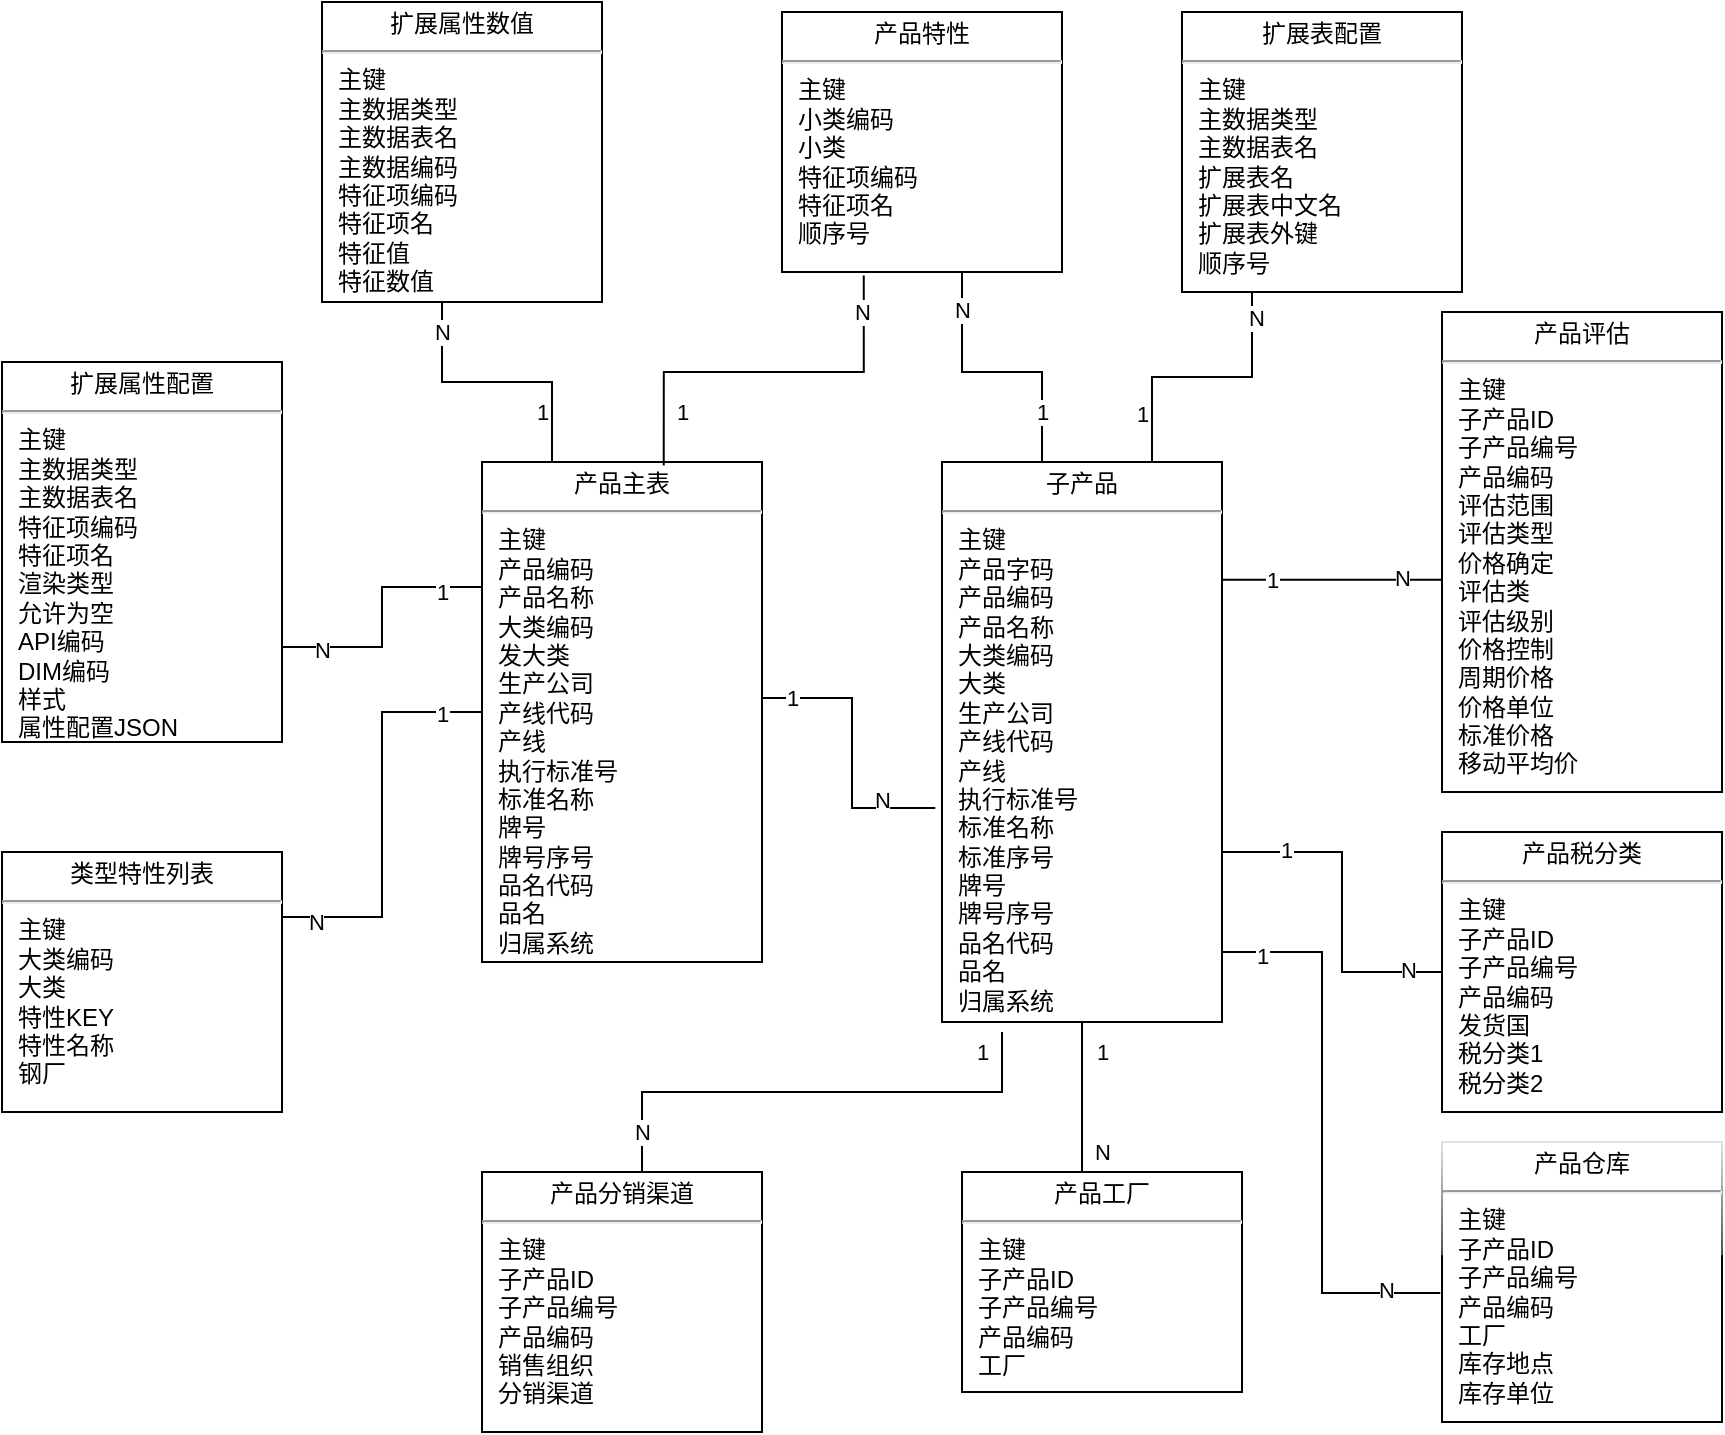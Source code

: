 <mxfile version="13.9.2" type="github" pages="4">
  <diagram name="产品" id="a7904f86-f2b4-8e86-fa97-74104820619b">
    <mxGraphModel dx="2285" dy="1500" grid="1" gridSize="10" guides="1" tooltips="1" connect="1" arrows="1" fold="1" page="1" pageScale="1" pageWidth="1100" pageHeight="850" background="#ffffff" math="0" shadow="0">
      <root>
        <mxCell id="0" />
        <mxCell id="1" parent="0" />
        <mxCell id="fR69wJohgGnZ8EREvLgE-19" style="edgeStyle=orthogonalEdgeStyle;rounded=0;orthogonalLoop=1;jettySize=auto;html=1;entryX=-0.024;entryY=0.618;entryDx=0;entryDy=0;entryPerimeter=0;endArrow=none;endFill=0;strokeColor=#000000;exitX=0.994;exitY=0.472;exitDx=0;exitDy=0;exitPerimeter=0;" edge="1" parent="1" source="fR69wJohgGnZ8EREvLgE-39" target="fR69wJohgGnZ8EREvLgE-15">
          <mxGeometry relative="1" as="geometry">
            <mxPoint x="200" y="2.5" as="sourcePoint" />
            <mxPoint x="418.32" y="213.85" as="targetPoint" />
          </mxGeometry>
        </mxCell>
        <mxCell id="fR69wJohgGnZ8EREvLgE-40" value="1" style="edgeLabel;html=1;align=center;verticalAlign=middle;resizable=0;points=[];" vertex="1" connectable="0" parent="fR69wJohgGnZ8EREvLgE-19">
          <mxGeometry x="-0.785" relative="1" as="geometry">
            <mxPoint as="offset" />
          </mxGeometry>
        </mxCell>
        <mxCell id="fR69wJohgGnZ8EREvLgE-41" value="N" style="edgeLabel;html=1;align=center;verticalAlign=middle;resizable=0;points=[];" vertex="1" connectable="0" parent="fR69wJohgGnZ8EREvLgE-19">
          <mxGeometry x="0.629" y="-4" relative="1" as="geometry">
            <mxPoint y="-7.89" as="offset" />
          </mxGeometry>
        </mxCell>
        <mxCell id="24794b860abc3c2d-20" value="&lt;p style=&quot;margin: 4px 0px 0px ; text-align: center&quot;&gt;产品工厂&lt;/p&gt;&lt;hr&gt;&lt;p style=&quot;margin: 0px ; margin-left: 8px&quot;&gt;主键&lt;/p&gt;&lt;p style=&quot;margin: 0px ; margin-left: 8px&quot;&gt;子产品ID&lt;/p&gt;&lt;p style=&quot;margin: 0px ; margin-left: 8px&quot;&gt;子产品编号&lt;/p&gt;&lt;p style=&quot;margin: 0px ; margin-left: 8px&quot;&gt;产品编码&lt;/p&gt;&lt;p style=&quot;margin: 0px ; margin-left: 8px&quot;&gt;工厂&lt;/p&gt;" style="verticalAlign=top;align=left;overflow=fill;fontSize=12;fontFamily=Helvetica;html=1;rounded=0;shadow=0;comic=0;labelBackgroundColor=none;strokeWidth=1" parent="1" vertex="1">
          <mxGeometry x="450" y="300" width="140" height="110" as="geometry" />
        </mxCell>
        <mxCell id="fR69wJohgGnZ8EREvLgE-2" value="&lt;p style=&quot;margin: 4px 0px 0px ; text-align: center&quot;&gt;产品仓库&lt;/p&gt;&lt;hr&gt;&lt;p style=&quot;margin: 0px ; margin-left: 8px&quot;&gt;主键&lt;/p&gt;&lt;p style=&quot;margin: 0px ; margin-left: 8px&quot;&gt;子产品ID&lt;br&gt;子产品编号&lt;/p&gt;&lt;p style=&quot;margin: 0px ; margin-left: 8px&quot;&gt;产品编码&lt;/p&gt;&lt;p style=&quot;margin: 0px ; margin-left: 8px&quot;&gt;工厂&lt;/p&gt;&lt;p style=&quot;margin: 0px ; margin-left: 8px&quot;&gt;库存地点&lt;/p&gt;&lt;p style=&quot;margin: 0px ; margin-left: 8px&quot;&gt;库存单位&lt;/p&gt;" style="verticalAlign=top;align=left;overflow=fill;fontSize=12;fontFamily=Helvetica;html=1;rounded=0;shadow=0;comic=0;labelBackgroundColor=none;strokeWidth=1;glass=1;" vertex="1" parent="1">
          <mxGeometry x="690" y="285" width="140" height="140" as="geometry" />
        </mxCell>
        <mxCell id="fR69wJohgGnZ8EREvLgE-3" value="&lt;p style=&quot;margin: 4px 0px 0px ; text-align: center&quot;&gt;产品评估&lt;/p&gt;&lt;hr&gt;&lt;p style=&quot;margin: 0px ; margin-left: 8px&quot;&gt;主键&lt;/p&gt;&lt;p style=&quot;margin: 0px ; margin-left: 8px&quot;&gt;子产品ID&lt;/p&gt;&lt;p style=&quot;margin: 0px ; margin-left: 8px&quot;&gt;子产品编号&lt;/p&gt;&lt;p style=&quot;margin: 0px ; margin-left: 8px&quot;&gt;产品编码&lt;/p&gt;&lt;p style=&quot;margin: 0px ; margin-left: 8px&quot;&gt;评估范围&lt;/p&gt;&lt;p style=&quot;margin: 0px ; margin-left: 8px&quot;&gt;评估类型&lt;/p&gt;&lt;p style=&quot;margin: 0px ; margin-left: 8px&quot;&gt;价格确定&lt;/p&gt;&lt;p style=&quot;margin: 0px ; margin-left: 8px&quot;&gt;评估类&lt;/p&gt;&lt;p style=&quot;margin: 0px ; margin-left: 8px&quot;&gt;评估级别&lt;/p&gt;&lt;p style=&quot;margin: 0px ; margin-left: 8px&quot;&gt;价格控制&lt;/p&gt;&lt;p style=&quot;margin: 0px ; margin-left: 8px&quot;&gt;周期价格&lt;/p&gt;&lt;p style=&quot;margin: 0px ; margin-left: 8px&quot;&gt;价格单位&lt;/p&gt;&lt;p style=&quot;margin: 0px ; margin-left: 8px&quot;&gt;标准价格&lt;/p&gt;&lt;p style=&quot;margin: 0px ; margin-left: 8px&quot;&gt;移动平均价&lt;/p&gt;&lt;p style=&quot;margin: 0px ; margin-left: 8px&quot;&gt;&lt;br&gt;&lt;/p&gt;" style="verticalAlign=top;align=left;overflow=fill;fontSize=12;fontFamily=Helvetica;html=1;rounded=0;shadow=0;comic=0;labelBackgroundColor=none;strokeWidth=1" vertex="1" parent="1">
          <mxGeometry x="690" y="-130" width="140" height="240" as="geometry" />
        </mxCell>
        <mxCell id="fR69wJohgGnZ8EREvLgE-4" value="&lt;p style=&quot;margin: 4px 0px 0px ; text-align: center&quot;&gt;产品分销渠道&lt;/p&gt;&lt;hr&gt;&lt;p style=&quot;margin: 0px ; margin-left: 8px&quot;&gt;主键&lt;/p&gt;&lt;p style=&quot;margin: 0px ; margin-left: 8px&quot;&gt;子产品ID&lt;br&gt;子产品编号&lt;/p&gt;&lt;p style=&quot;margin: 0px ; margin-left: 8px&quot;&gt;产品编码&lt;/p&gt;&lt;p style=&quot;margin: 0px ; margin-left: 8px&quot;&gt;销售组织&lt;/p&gt;&lt;p style=&quot;margin: 0px ; margin-left: 8px&quot;&gt;分销渠道&lt;/p&gt;" style="verticalAlign=top;align=left;overflow=fill;fontSize=12;fontFamily=Helvetica;html=1;rounded=0;shadow=0;comic=0;labelBackgroundColor=none;strokeWidth=1" vertex="1" parent="1">
          <mxGeometry x="210" y="300" width="140" height="130" as="geometry" />
        </mxCell>
        <mxCell id="fR69wJohgGnZ8EREvLgE-5" value="&lt;p style=&quot;margin: 4px 0px 0px ; text-align: center&quot;&gt;产品税分类&lt;/p&gt;&lt;hr&gt;&lt;p style=&quot;margin: 0px ; margin-left: 8px&quot;&gt;主键&lt;/p&gt;&lt;p style=&quot;margin: 0px ; margin-left: 8px&quot;&gt;子产品ID&lt;br&gt;子产品编号&lt;/p&gt;&lt;p style=&quot;margin: 0px ; margin-left: 8px&quot;&gt;产品编码&lt;/p&gt;&lt;p style=&quot;margin: 0px ; margin-left: 8px&quot;&gt;发货国&lt;/p&gt;&lt;p style=&quot;margin: 0px ; margin-left: 8px&quot;&gt;税分类1&lt;/p&gt;&lt;p style=&quot;margin: 0px ; margin-left: 8px&quot;&gt;税分类2&lt;/p&gt;" style="verticalAlign=top;align=left;overflow=fill;fontSize=12;fontFamily=Helvetica;html=1;rounded=0;shadow=0;comic=0;labelBackgroundColor=none;strokeWidth=1" vertex="1" parent="1">
          <mxGeometry x="690" y="130" width="140" height="140" as="geometry" />
        </mxCell>
        <mxCell id="fR69wJohgGnZ8EREvLgE-26" style="edgeStyle=orthogonalEdgeStyle;rounded=0;orthogonalLoop=1;jettySize=auto;html=1;exitX=1;exitY=0.25;exitDx=0;exitDy=0;entryX=0;entryY=0.558;entryDx=0;entryDy=0;entryPerimeter=0;endArrow=none;endFill=0;strokeColor=#000000;" edge="1" parent="1" source="fR69wJohgGnZ8EREvLgE-15" target="fR69wJohgGnZ8EREvLgE-3">
          <mxGeometry relative="1" as="geometry">
            <Array as="points">
              <mxPoint x="580" y="4" />
            </Array>
          </mxGeometry>
        </mxCell>
        <mxCell id="fR69wJohgGnZ8EREvLgE-27" value="1" style="edgeLabel;html=1;align=center;verticalAlign=middle;resizable=0;points=[];" vertex="1" connectable="0" parent="fR69wJohgGnZ8EREvLgE-26">
          <mxGeometry x="-0.413" relative="1" as="geometry">
            <mxPoint as="offset" />
          </mxGeometry>
        </mxCell>
        <mxCell id="fR69wJohgGnZ8EREvLgE-28" value="N" style="edgeLabel;html=1;align=center;verticalAlign=middle;resizable=0;points=[];" vertex="1" connectable="0" parent="fR69wJohgGnZ8EREvLgE-26">
          <mxGeometry x="0.66" y="1" relative="1" as="geometry">
            <mxPoint as="offset" />
          </mxGeometry>
        </mxCell>
        <mxCell id="fR69wJohgGnZ8EREvLgE-30" style="edgeStyle=orthogonalEdgeStyle;rounded=0;orthogonalLoop=1;jettySize=auto;html=1;exitX=1;exitY=0.75;exitDx=0;exitDy=0;entryX=-0.006;entryY=0.539;entryDx=0;entryDy=0;entryPerimeter=0;endArrow=none;endFill=0;strokeColor=#000000;" edge="1" parent="1" source="fR69wJohgGnZ8EREvLgE-15" target="fR69wJohgGnZ8EREvLgE-2">
          <mxGeometry relative="1" as="geometry">
            <Array as="points">
              <mxPoint x="580" y="190" />
              <mxPoint x="630" y="190" />
              <mxPoint x="630" y="361" />
            </Array>
          </mxGeometry>
        </mxCell>
        <mxCell id="fR69wJohgGnZ8EREvLgE-31" value="1" style="edgeLabel;html=1;align=center;verticalAlign=middle;resizable=0;points=[];" vertex="1" connectable="0" parent="fR69wJohgGnZ8EREvLgE-30">
          <mxGeometry x="-0.581" y="-2" relative="1" as="geometry">
            <mxPoint x="-10.83" as="offset" />
          </mxGeometry>
        </mxCell>
        <mxCell id="fR69wJohgGnZ8EREvLgE-32" value="N" style="edgeLabel;html=1;align=center;verticalAlign=middle;resizable=0;points=[];" vertex="1" connectable="0" parent="fR69wJohgGnZ8EREvLgE-30">
          <mxGeometry x="0.825" y="2" relative="1" as="geometry">
            <mxPoint as="offset" />
          </mxGeometry>
        </mxCell>
        <mxCell id="fR69wJohgGnZ8EREvLgE-33" style="edgeStyle=orthogonalEdgeStyle;rounded=0;orthogonalLoop=1;jettySize=auto;html=1;entryX=0.5;entryY=0;entryDx=0;entryDy=0;endArrow=none;endFill=0;strokeColor=#000000;" edge="1" parent="1" source="fR69wJohgGnZ8EREvLgE-15" target="24794b860abc3c2d-20">
          <mxGeometry relative="1" as="geometry">
            <Array as="points">
              <mxPoint x="510" y="270" />
              <mxPoint x="510" y="270" />
            </Array>
          </mxGeometry>
        </mxCell>
        <mxCell id="fR69wJohgGnZ8EREvLgE-34" value="1" style="edgeLabel;html=1;align=center;verticalAlign=middle;resizable=0;points=[];" vertex="1" connectable="0" parent="fR69wJohgGnZ8EREvLgE-33">
          <mxGeometry x="-0.662" y="1" relative="1" as="geometry">
            <mxPoint x="9" as="offset" />
          </mxGeometry>
        </mxCell>
        <mxCell id="fR69wJohgGnZ8EREvLgE-45" value="N" style="edgeLabel;html=1;align=center;verticalAlign=middle;resizable=0;points=[];" vertex="1" connectable="0" parent="fR69wJohgGnZ8EREvLgE-33">
          <mxGeometry x="0.667" y="-2" relative="1" as="geometry">
            <mxPoint x="12" y="-5.83" as="offset" />
          </mxGeometry>
        </mxCell>
        <mxCell id="fR69wJohgGnZ8EREvLgE-36" style="edgeStyle=orthogonalEdgeStyle;rounded=0;orthogonalLoop=1;jettySize=auto;html=1;endArrow=none;endFill=0;strokeColor=#000000;entryX=0.5;entryY=0;entryDx=0;entryDy=0;" edge="1" parent="1" target="fR69wJohgGnZ8EREvLgE-4">
          <mxGeometry relative="1" as="geometry">
            <mxPoint x="470" y="230" as="sourcePoint" />
            <Array as="points">
              <mxPoint x="470" y="260" />
              <mxPoint x="290" y="260" />
            </Array>
          </mxGeometry>
        </mxCell>
        <mxCell id="fR69wJohgGnZ8EREvLgE-37" value="1" style="edgeLabel;html=1;align=center;verticalAlign=middle;resizable=0;points=[];" vertex="1" connectable="0" parent="fR69wJohgGnZ8EREvLgE-36">
          <mxGeometry x="-0.556" y="8" relative="1" as="geometry">
            <mxPoint x="17.5" y="-28" as="offset" />
          </mxGeometry>
        </mxCell>
        <mxCell id="fR69wJohgGnZ8EREvLgE-38" value="N" style="edgeLabel;html=1;align=center;verticalAlign=middle;resizable=0;points=[];" vertex="1" connectable="0" parent="fR69wJohgGnZ8EREvLgE-36">
          <mxGeometry x="0.678" y="-1" relative="1" as="geometry">
            <mxPoint x="1" y="11.67" as="offset" />
          </mxGeometry>
        </mxCell>
        <mxCell id="fR69wJohgGnZ8EREvLgE-42" style="edgeStyle=orthogonalEdgeStyle;rounded=0;orthogonalLoop=1;jettySize=auto;html=1;entryX=0;entryY=0.571;entryDx=0;entryDy=0;entryPerimeter=0;endArrow=none;endFill=0;strokeColor=#000000;" edge="1" parent="1" source="fR69wJohgGnZ8EREvLgE-15" target="fR69wJohgGnZ8EREvLgE-5">
          <mxGeometry relative="1" as="geometry">
            <Array as="points">
              <mxPoint x="640" y="140" />
              <mxPoint x="640" y="200" />
            </Array>
          </mxGeometry>
        </mxCell>
        <mxCell id="fR69wJohgGnZ8EREvLgE-43" value="1" style="edgeLabel;html=1;align=center;verticalAlign=middle;resizable=0;points=[];" vertex="1" connectable="0" parent="fR69wJohgGnZ8EREvLgE-42">
          <mxGeometry x="-0.533" y="1" relative="1" as="geometry">
            <mxPoint x="-10" as="offset" />
          </mxGeometry>
        </mxCell>
        <mxCell id="fR69wJohgGnZ8EREvLgE-44" value="N" style="edgeLabel;html=1;align=center;verticalAlign=middle;resizable=0;points=[];" vertex="1" connectable="0" parent="fR69wJohgGnZ8EREvLgE-42">
          <mxGeometry x="0.7" y="1" relative="1" as="geometry">
            <mxPoint as="offset" />
          </mxGeometry>
        </mxCell>
        <mxCell id="fR69wJohgGnZ8EREvLgE-15" value="&lt;p style=&quot;margin: 4px 0px 0px ; text-align: center&quot;&gt;子产品&lt;/p&gt;&lt;hr&gt;&lt;p style=&quot;margin: 0px ; margin-left: 8px&quot;&gt;主键&lt;/p&gt;&lt;p style=&quot;margin: 0px ; margin-left: 8px&quot;&gt;产品字码&lt;br&gt;产品编码&lt;/p&gt;&lt;p style=&quot;margin: 0px ; margin-left: 8px&quot;&gt;产品名称&lt;/p&gt;&lt;p style=&quot;margin: 0px ; margin-left: 8px&quot;&gt;大类编码&lt;/p&gt;&lt;p style=&quot;margin: 0px ; margin-left: 8px&quot;&gt;大类&lt;/p&gt;&lt;p style=&quot;margin: 0px ; margin-left: 8px&quot;&gt;生产公司&lt;/p&gt;&lt;p style=&quot;margin: 0px ; margin-left: 8px&quot;&gt;产线代码&lt;/p&gt;&lt;p style=&quot;margin: 0px ; margin-left: 8px&quot;&gt;产线&lt;/p&gt;&lt;p style=&quot;margin: 0px ; margin-left: 8px&quot;&gt;执行标准号&lt;/p&gt;&lt;p style=&quot;margin: 0px ; margin-left: 8px&quot;&gt;标准名称&lt;/p&gt;&lt;p style=&quot;margin: 0px ; margin-left: 8px&quot;&gt;标准序号&lt;/p&gt;&lt;p style=&quot;margin: 0px ; margin-left: 8px&quot;&gt;牌号&lt;/p&gt;&lt;p style=&quot;margin: 0px ; margin-left: 8px&quot;&gt;牌号序号&lt;/p&gt;&lt;p style=&quot;margin: 0px ; margin-left: 8px&quot;&gt;品名代码&lt;/p&gt;&lt;p style=&quot;margin: 0px ; margin-left: 8px&quot;&gt;品名&lt;/p&gt;&lt;p style=&quot;margin: 0px ; margin-left: 8px&quot;&gt;归属系统&lt;/p&gt;&lt;p style=&quot;margin: 0px ; margin-left: 8px&quot;&gt;&lt;br&gt;&lt;/p&gt;&lt;p style=&quot;margin: 0px ; margin-left: 8px&quot;&gt;搜索项&lt;/p&gt;&lt;p style=&quot;margin: 0px ; margin-left: 8px&quot;&gt;切边标记&lt;/p&gt;&lt;p style=&quot;margin: 0px ; margin-left: 8px&quot;&gt;尺寸精度等级&lt;/p&gt;&lt;p style=&quot;margin: 0px ; margin-left: 8px&quot;&gt;表面质量等级&lt;/p&gt;&lt;p style=&quot;margin: 0px ; margin-left: 8px&quot;&gt;交货状态&lt;/p&gt;&lt;p style=&quot;margin: 0px ; margin-left: 8px&quot;&gt;热处理方式&lt;/p&gt;&lt;p style=&quot;margin: 0px ; margin-left: 8px&quot;&gt;截面形状&lt;/p&gt;&lt;p style=&quot;margin: 0px ; margin-left: 8px&quot;&gt;速度等级&lt;/p&gt;&lt;p style=&quot;margin: 0px ; margin-left: 8px&quot;&gt;厚度精度等级&lt;/p&gt;&lt;p style=&quot;margin: 0px ; margin-left: 8px&quot;&gt;宽度精度等级&lt;/p&gt;&lt;p style=&quot;margin: 0px ; margin-left: 8px&quot;&gt;长度精度等级&lt;/p&gt;&lt;p style=&quot;margin: 0px ; margin-left: 8px&quot;&gt;涂油标记&lt;/p&gt;&lt;p style=&quot;margin: 0px ; margin-left: 8px&quot;&gt;表面状态&lt;/p&gt;&lt;p style=&quot;margin: 0px ; margin-left: 8px&quot;&gt;后处理方式&lt;/p&gt;&lt;p style=&quot;margin: 0px ; margin-left: 8px&quot;&gt;镀层重量&lt;/p&gt;&lt;p style=&quot;margin: 0px ; margin-left: 8px&quot;&gt;表面结构&lt;/p&gt;&lt;p style=&quot;margin: 0px ; margin-left: 8px&quot;&gt;镀层类型&lt;/p&gt;&lt;p style=&quot;margin: 0px ; margin-left: 8px&quot;&gt;基板类型&lt;/p&gt;&lt;p style=&quot;margin: 0px ; margin-left: 8px&quot;&gt;是否光整&lt;/p&gt;&lt;p style=&quot;margin: 0px ; margin-left: 8px&quot;&gt;化学处理分类&lt;/p&gt;&lt;p style=&quot;margin: 0px ; margin-left: 8px&quot;&gt;涂层种类&lt;/p&gt;&lt;p style=&quot;margin: 0px ; margin-left: 8px&quot;&gt;涂层结构&lt;/p&gt;&lt;p style=&quot;margin: 0px ; margin-left: 8px&quot;&gt;T弯性能&lt;/p&gt;" style="verticalAlign=top;align=left;overflow=fill;fontSize=12;fontFamily=Helvetica;html=1;rounded=0;shadow=0;comic=0;labelBackgroundColor=none;strokeWidth=1" vertex="1" parent="1">
          <mxGeometry x="440" y="-55" width="140" height="280" as="geometry" />
        </mxCell>
        <mxCell id="fR69wJohgGnZ8EREvLgE-39" value="&lt;p style=&quot;margin: 4px 0px 0px ; text-align: center&quot;&gt;产品主表&lt;/p&gt;&lt;hr&gt;&lt;p style=&quot;margin: 0px ; margin-left: 8px&quot;&gt;主键&lt;/p&gt;&lt;p style=&quot;margin: 0px ; margin-left: 8px&quot;&gt;产品编码&lt;br&gt;产品名称&lt;/p&gt;&lt;p style=&quot;margin: 0px ; margin-left: 8px&quot;&gt;大类编码&lt;/p&gt;&lt;p style=&quot;margin: 0px ; margin-left: 8px&quot;&gt;发大类&lt;/p&gt;&lt;p style=&quot;margin: 0px ; margin-left: 8px&quot;&gt;生产公司&lt;/p&gt;&lt;p style=&quot;margin: 0px ; margin-left: 8px&quot;&gt;产线代码&lt;/p&gt;&lt;p style=&quot;margin: 0px ; margin-left: 8px&quot;&gt;产线&lt;/p&gt;&lt;p style=&quot;margin: 0px ; margin-left: 8px&quot;&gt;执行标准号&lt;/p&gt;&lt;p style=&quot;margin: 0px ; margin-left: 8px&quot;&gt;标准名称&lt;/p&gt;&lt;p style=&quot;margin: 0px ; margin-left: 8px&quot;&gt;牌号&lt;/p&gt;&lt;p style=&quot;margin: 0px ; margin-left: 8px&quot;&gt;牌号序号&lt;/p&gt;&lt;p style=&quot;margin: 0px 0px 0px 8px&quot;&gt;品名代码&lt;/p&gt;&lt;p style=&quot;margin: 0px 0px 0px 8px&quot;&gt;品名&lt;/p&gt;&lt;p style=&quot;margin: 0px 0px 0px 8px&quot;&gt;归属系统&lt;/p&gt;&lt;p style=&quot;margin: 0px 0px 0px 8px&quot;&gt;&lt;br&gt;&lt;/p&gt;&lt;p style=&quot;margin: 0px 0px 0px 8px&quot;&gt;搜索项&lt;/p&gt;&lt;p style=&quot;margin: 0px 0px 0px 8px&quot;&gt;切边标记&lt;/p&gt;&lt;p style=&quot;margin: 0px 0px 0px 8px&quot;&gt;尺寸精度等级&lt;/p&gt;&lt;p style=&quot;margin: 0px 0px 0px 8px&quot;&gt;表面质量等级&lt;/p&gt;&lt;p style=&quot;margin: 0px 0px 0px 8px&quot;&gt;交货状态&lt;/p&gt;&lt;p style=&quot;margin: 0px 0px 0px 8px&quot;&gt;热处理方式&lt;/p&gt;&lt;p style=&quot;margin: 0px 0px 0px 8px&quot;&gt;截面形状&lt;/p&gt;&lt;p style=&quot;margin: 0px 0px 0px 8px&quot;&gt;速度等级&lt;/p&gt;&lt;p style=&quot;margin: 0px 0px 0px 8px&quot;&gt;厚度精度等级&lt;/p&gt;&lt;p style=&quot;margin: 0px 0px 0px 8px&quot;&gt;宽度精度等级&lt;/p&gt;&lt;p style=&quot;margin: 0px 0px 0px 8px&quot;&gt;长度精度等级&lt;/p&gt;&lt;p style=&quot;margin: 0px 0px 0px 8px&quot;&gt;涂油标记&lt;/p&gt;&lt;p style=&quot;margin: 0px 0px 0px 8px&quot;&gt;表面状态&lt;/p&gt;&lt;p style=&quot;margin: 0px 0px 0px 8px&quot;&gt;后处理方式&lt;/p&gt;&lt;p style=&quot;margin: 0px 0px 0px 8px&quot;&gt;镀层重量&lt;/p&gt;&lt;p style=&quot;margin: 0px 0px 0px 8px&quot;&gt;表面结构&lt;/p&gt;&lt;p style=&quot;margin: 0px 0px 0px 8px&quot;&gt;镀层类型&lt;/p&gt;&lt;p style=&quot;margin: 0px 0px 0px 8px&quot;&gt;基板类型&lt;/p&gt;&lt;p style=&quot;margin: 0px 0px 0px 8px&quot;&gt;是否光整&lt;/p&gt;&lt;p style=&quot;margin: 0px 0px 0px 8px&quot;&gt;化学处理分类&lt;/p&gt;&lt;p style=&quot;margin: 0px 0px 0px 8px&quot;&gt;涂层种类&lt;/p&gt;&lt;p style=&quot;margin: 0px 0px 0px 8px&quot;&gt;涂层结构&lt;/p&gt;&lt;p style=&quot;margin: 0px 0px 0px 8px&quot;&gt;T弯性能&lt;/p&gt;" style="verticalAlign=top;align=left;overflow=fill;fontSize=12;fontFamily=Helvetica;html=1;rounded=0;shadow=0;comic=0;labelBackgroundColor=none;strokeWidth=1" vertex="1" parent="1">
          <mxGeometry x="210" y="-55" width="140" height="250" as="geometry" />
        </mxCell>
        <mxCell id="Fcf4bsCRrediNgJtA9dD-6" style="edgeStyle=orthogonalEdgeStyle;rounded=0;orthogonalLoop=1;jettySize=auto;html=1;endArrow=none;endFill=0;strokeColor=#000000;exitX=0.292;exitY=1.013;exitDx=0;exitDy=0;exitPerimeter=0;entryX=0.649;entryY=0.007;entryDx=0;entryDy=0;entryPerimeter=0;" edge="1" parent="1" source="Fcf4bsCRrediNgJtA9dD-1" target="fR69wJohgGnZ8EREvLgE-39">
          <mxGeometry relative="1" as="geometry">
            <mxPoint x="400" y="-120" as="sourcePoint" />
            <mxPoint x="300" y="-60" as="targetPoint" />
            <Array as="points">
              <mxPoint x="401" y="-100" />
              <mxPoint x="301" y="-100" />
            </Array>
          </mxGeometry>
        </mxCell>
        <mxCell id="Fcf4bsCRrediNgJtA9dD-10" value="1" style="edgeLabel;html=1;align=center;verticalAlign=middle;resizable=0;points=[];" vertex="1" connectable="0" parent="Fcf4bsCRrediNgJtA9dD-6">
          <mxGeometry x="0.793" y="2" relative="1" as="geometry">
            <mxPoint x="7.12" y="-6.69" as="offset" />
          </mxGeometry>
        </mxCell>
        <mxCell id="Fcf4bsCRrediNgJtA9dD-11" value="N" style="edgeLabel;html=1;align=center;verticalAlign=middle;resizable=0;points=[];" vertex="1" connectable="0" parent="Fcf4bsCRrediNgJtA9dD-6">
          <mxGeometry x="-0.407" relative="1" as="geometry">
            <mxPoint x="8.27" y="-30" as="offset" />
          </mxGeometry>
        </mxCell>
        <mxCell id="Fcf4bsCRrediNgJtA9dD-7" style="edgeStyle=orthogonalEdgeStyle;rounded=0;orthogonalLoop=1;jettySize=auto;html=1;entryX=0.5;entryY=0;entryDx=0;entryDy=0;endArrow=none;endFill=0;strokeColor=#000000;exitX=0.5;exitY=1;exitDx=0;exitDy=0;" edge="1" parent="1" source="Fcf4bsCRrediNgJtA9dD-1" target="fR69wJohgGnZ8EREvLgE-15">
          <mxGeometry relative="1" as="geometry">
            <Array as="points">
              <mxPoint x="450" y="-150" />
              <mxPoint x="450" y="-100" />
              <mxPoint x="490" y="-100" />
              <mxPoint x="490" y="-55" />
            </Array>
          </mxGeometry>
        </mxCell>
        <mxCell id="Fcf4bsCRrediNgJtA9dD-8" value="N" style="edgeLabel;html=1;align=center;verticalAlign=middle;resizable=0;points=[];" vertex="1" connectable="0" parent="Fcf4bsCRrediNgJtA9dD-7">
          <mxGeometry x="-0.81" relative="1" as="geometry">
            <mxPoint x="3.33" y="18.33" as="offset" />
          </mxGeometry>
        </mxCell>
        <mxCell id="Fcf4bsCRrediNgJtA9dD-9" value="1" style="edgeLabel;html=1;align=center;verticalAlign=middle;resizable=0;points=[];" vertex="1" connectable="0" parent="Fcf4bsCRrediNgJtA9dD-7">
          <mxGeometry x="0.704" y="-3" relative="1" as="geometry">
            <mxPoint x="3" y="-19.17" as="offset" />
          </mxGeometry>
        </mxCell>
        <mxCell id="Fcf4bsCRrediNgJtA9dD-1" value="&lt;p style=&quot;margin: 4px 0px 0px ; text-align: center&quot;&gt;产品特性&lt;/p&gt;&lt;hr&gt;&lt;p style=&quot;margin: 0px ; margin-left: 8px&quot;&gt;主键&lt;/p&gt;&lt;p style=&quot;margin: 0px ; margin-left: 8px&quot;&gt;小类编码&lt;/p&gt;&lt;p style=&quot;margin: 0px ; margin-left: 8px&quot;&gt;小类&lt;/p&gt;&lt;p style=&quot;margin: 0px ; margin-left: 8px&quot;&gt;特征项编码&lt;/p&gt;&lt;p style=&quot;margin: 0px ; margin-left: 8px&quot;&gt;特征项名&lt;/p&gt;&lt;p style=&quot;margin: 0px ; margin-left: 8px&quot;&gt;顺序号&lt;/p&gt;&lt;p style=&quot;margin: 0px ; margin-left: 8px&quot;&gt;&lt;br&gt;&lt;/p&gt;&lt;p style=&quot;margin: 0px ; margin-left: 8px&quot;&gt;&lt;br&gt;&lt;/p&gt;" style="verticalAlign=top;align=left;overflow=fill;fontSize=12;fontFamily=Helvetica;html=1;rounded=0;shadow=0;comic=0;labelBackgroundColor=none;strokeWidth=1" vertex="1" parent="1">
          <mxGeometry x="360" y="-280" width="140" height="130" as="geometry" />
        </mxCell>
        <mxCell id="7Wh6v3cjnC2VReyFtsM3-1" style="edgeStyle=orthogonalEdgeStyle;rounded=0;orthogonalLoop=1;jettySize=auto;html=1;exitX=0.25;exitY=1;exitDx=0;exitDy=0;entryX=0.75;entryY=0;entryDx=0;entryDy=0;endArrow=none;endFill=0;strokeColor=#000000;" edge="1" parent="1" source="Fcf4bsCRrediNgJtA9dD-2" target="fR69wJohgGnZ8EREvLgE-15">
          <mxGeometry relative="1" as="geometry" />
        </mxCell>
        <mxCell id="7Wh6v3cjnC2VReyFtsM3-5" value="1" style="edgeLabel;html=1;align=center;verticalAlign=middle;resizable=0;points=[];" vertex="1" connectable="0" parent="7Wh6v3cjnC2VReyFtsM3-1">
          <mxGeometry x="0.793" y="-2" relative="1" as="geometry">
            <mxPoint x="-3" y="-10" as="offset" />
          </mxGeometry>
        </mxCell>
        <mxCell id="7Wh6v3cjnC2VReyFtsM3-6" value="N" style="edgeLabel;html=1;align=center;verticalAlign=middle;resizable=0;points=[];" vertex="1" connectable="0" parent="7Wh6v3cjnC2VReyFtsM3-1">
          <mxGeometry x="-0.805" y="2" relative="1" as="geometry">
            <mxPoint as="offset" />
          </mxGeometry>
        </mxCell>
        <mxCell id="Fcf4bsCRrediNgJtA9dD-2" value="&lt;p style=&quot;margin: 4px 0px 0px ; text-align: center&quot;&gt;扩展表配置&lt;/p&gt;&lt;hr&gt;&lt;p style=&quot;margin: 0px ; margin-left: 8px&quot;&gt;主键&lt;/p&gt;&lt;p style=&quot;margin: 0px ; margin-left: 8px&quot;&gt;主数据类型&lt;/p&gt;&lt;p style=&quot;margin: 0px ; margin-left: 8px&quot;&gt;主数据表名&lt;/p&gt;&lt;p style=&quot;margin: 0px ; margin-left: 8px&quot;&gt;扩展表名&lt;/p&gt;&lt;p style=&quot;margin: 0px ; margin-left: 8px&quot;&gt;扩展表中文名&lt;/p&gt;&lt;p style=&quot;margin: 0px ; margin-left: 8px&quot;&gt;扩展表外键&lt;/p&gt;&lt;p style=&quot;margin: 0px ; margin-left: 8px&quot;&gt;顺序号&lt;/p&gt;&lt;p style=&quot;margin: 0px ; margin-left: 8px&quot;&gt;&lt;br&gt;&lt;/p&gt;&lt;p style=&quot;margin: 0px ; margin-left: 8px&quot;&gt;&lt;br&gt;&lt;/p&gt;&lt;p style=&quot;margin: 0px ; margin-left: 8px&quot;&gt;&lt;br&gt;&lt;/p&gt;" style="verticalAlign=top;align=left;overflow=fill;fontSize=12;fontFamily=Helvetica;html=1;rounded=0;shadow=0;comic=0;labelBackgroundColor=none;strokeWidth=1" vertex="1" parent="1">
          <mxGeometry x="560" y="-280" width="140" height="140" as="geometry" />
        </mxCell>
        <mxCell id="7Wh6v3cjnC2VReyFtsM3-3" style="edgeStyle=orthogonalEdgeStyle;rounded=0;orthogonalLoop=1;jettySize=auto;html=1;exitX=1;exitY=0.75;exitDx=0;exitDy=0;entryX=0;entryY=0.25;entryDx=0;entryDy=0;endArrow=none;endFill=0;strokeColor=#000000;" edge="1" parent="1" source="Fcf4bsCRrediNgJtA9dD-3" target="fR69wJohgGnZ8EREvLgE-39">
          <mxGeometry relative="1" as="geometry">
            <Array as="points">
              <mxPoint x="160" y="38" />
              <mxPoint x="160" y="8" />
            </Array>
          </mxGeometry>
        </mxCell>
        <mxCell id="7Wh6v3cjnC2VReyFtsM3-10" value="N" style="edgeLabel;html=1;align=center;verticalAlign=middle;resizable=0;points=[];" vertex="1" connectable="0" parent="7Wh6v3cjnC2VReyFtsM3-3">
          <mxGeometry x="-0.756" y="-1" relative="1" as="geometry">
            <mxPoint x="4.17" as="offset" />
          </mxGeometry>
        </mxCell>
        <mxCell id="7Wh6v3cjnC2VReyFtsM3-11" value="1" style="edgeLabel;html=1;align=center;verticalAlign=middle;resizable=0;points=[];" vertex="1" connectable="0" parent="7Wh6v3cjnC2VReyFtsM3-3">
          <mxGeometry x="0.782" y="-2" relative="1" as="geometry">
            <mxPoint x="-5.83" as="offset" />
          </mxGeometry>
        </mxCell>
        <mxCell id="Fcf4bsCRrediNgJtA9dD-3" value="&lt;p style=&quot;margin: 4px 0px 0px ; text-align: center&quot;&gt;扩展属性配置&lt;/p&gt;&lt;hr&gt;&lt;p style=&quot;margin: 0px ; margin-left: 8px&quot;&gt;主键&lt;/p&gt;&lt;p style=&quot;margin: 0px ; margin-left: 8px&quot;&gt;主数据类型&lt;/p&gt;&lt;p style=&quot;margin: 0px ; margin-left: 8px&quot;&gt;主数据表名&lt;/p&gt;&lt;p style=&quot;margin: 0px ; margin-left: 8px&quot;&gt;特征项编码&lt;/p&gt;&lt;p style=&quot;margin: 0px ; margin-left: 8px&quot;&gt;特征项名&lt;/p&gt;&lt;p style=&quot;margin: 0px ; margin-left: 8px&quot;&gt;渲染类型&lt;/p&gt;&lt;p style=&quot;margin: 0px ; margin-left: 8px&quot;&gt;允许为空&lt;/p&gt;&lt;p style=&quot;margin: 0px ; margin-left: 8px&quot;&gt;API编码&lt;/p&gt;&lt;p style=&quot;margin: 0px ; margin-left: 8px&quot;&gt;DIM编码&lt;/p&gt;&lt;p style=&quot;margin: 0px ; margin-left: 8px&quot;&gt;样式&lt;/p&gt;&lt;p style=&quot;margin: 0px ; margin-left: 8px&quot;&gt;属性配置JSON&lt;/p&gt;&lt;p style=&quot;margin: 0px ; margin-left: 8px&quot;&gt;&lt;br&gt;&lt;/p&gt;&lt;p style=&quot;margin: 0px ; margin-left: 8px&quot;&gt;&lt;br&gt;&lt;/p&gt;&lt;p style=&quot;margin: 0px ; margin-left: 8px&quot;&gt;&lt;br&gt;&lt;/p&gt;" style="verticalAlign=top;align=left;overflow=fill;fontSize=12;fontFamily=Helvetica;html=1;rounded=0;shadow=0;comic=0;labelBackgroundColor=none;strokeWidth=1" vertex="1" parent="1">
          <mxGeometry x="-30" y="-105" width="140" height="190" as="geometry" />
        </mxCell>
        <mxCell id="7Wh6v3cjnC2VReyFtsM3-4" style="edgeStyle=orthogonalEdgeStyle;rounded=0;orthogonalLoop=1;jettySize=auto;html=1;exitX=0.25;exitY=1;exitDx=0;exitDy=0;entryX=0.25;entryY=0;entryDx=0;entryDy=0;endArrow=none;endFill=0;strokeColor=#000000;" edge="1" parent="1" source="Fcf4bsCRrediNgJtA9dD-4" target="fR69wJohgGnZ8EREvLgE-39">
          <mxGeometry relative="1" as="geometry">
            <Array as="points">
              <mxPoint x="190" y="-135" />
              <mxPoint x="190" y="-95" />
              <mxPoint x="245" y="-95" />
            </Array>
          </mxGeometry>
        </mxCell>
        <mxCell id="7Wh6v3cjnC2VReyFtsM3-8" value="N" style="edgeLabel;html=1;align=center;verticalAlign=middle;resizable=0;points=[];" vertex="1" connectable="0" parent="7Wh6v3cjnC2VReyFtsM3-4">
          <mxGeometry x="-0.729" y="-7" relative="1" as="geometry">
            <mxPoint x="3.33" y="8" as="offset" />
          </mxGeometry>
        </mxCell>
        <mxCell id="7Wh6v3cjnC2VReyFtsM3-9" value="1" style="edgeLabel;html=1;align=center;verticalAlign=middle;resizable=0;points=[];" vertex="1" connectable="0" parent="7Wh6v3cjnC2VReyFtsM3-4">
          <mxGeometry x="0.875" y="-2" relative="1" as="geometry">
            <mxPoint x="-3" y="-15" as="offset" />
          </mxGeometry>
        </mxCell>
        <mxCell id="Fcf4bsCRrediNgJtA9dD-4" value="&lt;p style=&quot;margin: 4px 0px 0px ; text-align: center&quot;&gt;扩展属性数值&lt;/p&gt;&lt;hr&gt;&lt;p style=&quot;margin: 0px ; margin-left: 8px&quot;&gt;主键&lt;/p&gt;&lt;p style=&quot;margin: 0px ; margin-left: 8px&quot;&gt;主数据类型&lt;/p&gt;&lt;p style=&quot;margin: 0px ; margin-left: 8px&quot;&gt;主数据表名&lt;/p&gt;&lt;p style=&quot;margin: 0px ; margin-left: 8px&quot;&gt;主数据编码&lt;/p&gt;&lt;p style=&quot;margin: 0px ; margin-left: 8px&quot;&gt;特征项编码&lt;/p&gt;&lt;p style=&quot;margin: 0px ; margin-left: 8px&quot;&gt;特征项名&lt;/p&gt;&lt;p style=&quot;margin: 0px ; margin-left: 8px&quot;&gt;特征值&lt;/p&gt;&lt;p style=&quot;margin: 0px ; margin-left: 8px&quot;&gt;特征数值&lt;/p&gt;&lt;p style=&quot;margin: 0px ; margin-left: 8px&quot;&gt;&lt;br&gt;&lt;/p&gt;&lt;p style=&quot;margin: 0px ; margin-left: 8px&quot;&gt;&lt;br&gt;&lt;/p&gt;&lt;p style=&quot;margin: 0px ; margin-left: 8px&quot;&gt;&lt;br&gt;&lt;/p&gt;" style="verticalAlign=top;align=left;overflow=fill;fontSize=12;fontFamily=Helvetica;html=1;rounded=0;shadow=0;comic=0;labelBackgroundColor=none;strokeWidth=1" vertex="1" parent="1">
          <mxGeometry x="130" y="-285" width="140" height="150" as="geometry" />
        </mxCell>
        <mxCell id="7Wh6v3cjnC2VReyFtsM3-2" style="edgeStyle=orthogonalEdgeStyle;rounded=0;orthogonalLoop=1;jettySize=auto;html=1;exitX=1;exitY=0.25;exitDx=0;exitDy=0;endArrow=none;endFill=0;strokeColor=#000000;" edge="1" parent="1" source="Fcf4bsCRrediNgJtA9dD-5" target="fR69wJohgGnZ8EREvLgE-39">
          <mxGeometry relative="1" as="geometry" />
        </mxCell>
        <mxCell id="7Wh6v3cjnC2VReyFtsM3-12" value="1" style="edgeLabel;html=1;align=center;verticalAlign=middle;resizable=0;points=[];" vertex="1" connectable="0" parent="7Wh6v3cjnC2VReyFtsM3-2">
          <mxGeometry x="0.835" y="-1" relative="1" as="geometry">
            <mxPoint x="-3.33" as="offset" />
          </mxGeometry>
        </mxCell>
        <mxCell id="7Wh6v3cjnC2VReyFtsM3-13" value="N" style="edgeLabel;html=1;align=center;verticalAlign=middle;resizable=0;points=[];" vertex="1" connectable="0" parent="7Wh6v3cjnC2VReyFtsM3-2">
          <mxGeometry x="-0.835" y="-2" relative="1" as="geometry">
            <mxPoint as="offset" />
          </mxGeometry>
        </mxCell>
        <mxCell id="Fcf4bsCRrediNgJtA9dD-5" value="&lt;p style=&quot;margin: 4px 0px 0px ; text-align: center&quot;&gt;类型特性列表&lt;/p&gt;&lt;hr&gt;&lt;p style=&quot;margin: 0px ; margin-left: 8px&quot;&gt;主键&lt;/p&gt;&lt;p style=&quot;margin: 0px ; margin-left: 8px&quot;&gt;大类编码&lt;/p&gt;&lt;p style=&quot;margin: 0px ; margin-left: 8px&quot;&gt;大类&lt;/p&gt;&lt;p style=&quot;margin: 0px ; margin-left: 8px&quot;&gt;特性KEY&lt;/p&gt;&lt;p style=&quot;margin: 0px ; margin-left: 8px&quot;&gt;特性名称&lt;/p&gt;&lt;p style=&quot;margin: 0px ; margin-left: 8px&quot;&gt;钢厂&lt;/p&gt;&lt;p style=&quot;margin: 0px ; margin-left: 8px&quot;&gt;&lt;br&gt;&lt;/p&gt;&lt;p style=&quot;margin: 0px ; margin-left: 8px&quot;&gt;&lt;br&gt;&lt;/p&gt;&lt;p style=&quot;margin: 0px ; margin-left: 8px&quot;&gt;&lt;br&gt;&lt;/p&gt;" style="verticalAlign=top;align=left;overflow=fill;fontSize=12;fontFamily=Helvetica;html=1;rounded=0;shadow=0;comic=0;labelBackgroundColor=none;strokeWidth=1" vertex="1" parent="1">
          <mxGeometry x="-30" y="140" width="140" height="130" as="geometry" />
        </mxCell>
      </root>
    </mxGraphModel>
  </diagram>
  <diagram id="3CnMja0d5-SF09jDG3aU" name="原燃料">
    <mxGraphModel dx="1185" dy="1819" grid="1" gridSize="10" guides="1" tooltips="1" connect="1" arrows="1" fold="1" page="1" pageScale="1" pageWidth="827" pageHeight="1169" math="0" shadow="0">
      <root>
        <mxCell id="8bG26yffX7_b_pMq9kL9-0" />
        <mxCell id="8bG26yffX7_b_pMq9kL9-1" parent="8bG26yffX7_b_pMq9kL9-0" />
        <mxCell id="O3CwMnWtcYiZv261iSqo-4" style="edgeStyle=orthogonalEdgeStyle;rounded=0;orthogonalLoop=1;jettySize=auto;html=1;endArrow=none;endFill=0;strokeColor=#000000;" edge="1" parent="8bG26yffX7_b_pMq9kL9-1" source="1npOp1tc4IkfqnJUqPo0-0" target="O3CwMnWtcYiZv261iSqo-0">
          <mxGeometry relative="1" as="geometry">
            <Array as="points">
              <mxPoint x="430" y="-360" />
              <mxPoint x="430" y="-210" />
            </Array>
          </mxGeometry>
        </mxCell>
        <mxCell id="O3CwMnWtcYiZv261iSqo-25" value="N" style="edgeLabel;html=1;align=center;verticalAlign=middle;resizable=0;points=[];" vertex="1" connectable="0" parent="O3CwMnWtcYiZv261iSqo-4">
          <mxGeometry x="0.87" y="-1" relative="1" as="geometry">
            <mxPoint as="offset" />
          </mxGeometry>
        </mxCell>
        <mxCell id="O3CwMnWtcYiZv261iSqo-26" value="1" style="edgeLabel;html=1;align=center;verticalAlign=middle;resizable=0;points=[];" vertex="1" connectable="0" parent="O3CwMnWtcYiZv261iSqo-4">
          <mxGeometry x="-0.659" y="-1" relative="1" as="geometry">
            <mxPoint x="-19.17" as="offset" />
          </mxGeometry>
        </mxCell>
        <mxCell id="O3CwMnWtcYiZv261iSqo-5" style="edgeStyle=orthogonalEdgeStyle;rounded=0;orthogonalLoop=1;jettySize=auto;html=1;endArrow=none;endFill=0;strokeColor=#000000;" edge="1" parent="8bG26yffX7_b_pMq9kL9-1" source="1npOp1tc4IkfqnJUqPo0-0" target="O3CwMnWtcYiZv261iSqo-2">
          <mxGeometry relative="1" as="geometry">
            <Array as="points">
              <mxPoint x="210" y="-340" />
              <mxPoint x="210" y="-200" />
            </Array>
          </mxGeometry>
        </mxCell>
        <mxCell id="O3CwMnWtcYiZv261iSqo-27" value="1" style="edgeLabel;html=1;align=center;verticalAlign=middle;resizable=0;points=[];" vertex="1" connectable="0" parent="O3CwMnWtcYiZv261iSqo-5">
          <mxGeometry x="-0.721" y="3" relative="1" as="geometry">
            <mxPoint x="7" as="offset" />
          </mxGeometry>
        </mxCell>
        <mxCell id="O3CwMnWtcYiZv261iSqo-28" value="N" style="edgeLabel;html=1;align=center;verticalAlign=middle;resizable=0;points=[];" vertex="1" connectable="0" parent="O3CwMnWtcYiZv261iSqo-5">
          <mxGeometry x="0.667" y="3" relative="1" as="geometry">
            <mxPoint x="-16.67" as="offset" />
          </mxGeometry>
        </mxCell>
        <mxCell id="O3CwMnWtcYiZv261iSqo-6" style="edgeStyle=orthogonalEdgeStyle;rounded=0;orthogonalLoop=1;jettySize=auto;html=1;entryX=0;entryY=0.5;entryDx=0;entryDy=0;endArrow=none;endFill=0;strokeColor=#000000;" edge="1" parent="8bG26yffX7_b_pMq9kL9-1" source="1npOp1tc4IkfqnJUqPo0-0" target="O3CwMnWtcYiZv261iSqo-3">
          <mxGeometry relative="1" as="geometry">
            <Array as="points">
              <mxPoint x="430" y="-420" />
              <mxPoint x="430" y="-490" />
              <mxPoint x="480" y="-490" />
            </Array>
          </mxGeometry>
        </mxCell>
        <mxCell id="O3CwMnWtcYiZv261iSqo-23" value="N" style="edgeLabel;html=1;align=center;verticalAlign=middle;resizable=0;points=[];" vertex="1" connectable="0" parent="O3CwMnWtcYiZv261iSqo-6">
          <mxGeometry x="0.781" y="-2" relative="1" as="geometry">
            <mxPoint as="offset" />
          </mxGeometry>
        </mxCell>
        <mxCell id="O3CwMnWtcYiZv261iSqo-24" value="1" style="edgeLabel;html=1;align=center;verticalAlign=middle;resizable=0;points=[];" vertex="1" connectable="0" parent="O3CwMnWtcYiZv261iSqo-6">
          <mxGeometry x="-0.819" y="2" relative="1" as="geometry">
            <mxPoint as="offset" />
          </mxGeometry>
        </mxCell>
        <mxCell id="O3CwMnWtcYiZv261iSqo-7" style="edgeStyle=orthogonalEdgeStyle;rounded=0;orthogonalLoop=1;jettySize=auto;html=1;endArrow=none;endFill=0;strokeColor=#000000;" edge="1" parent="8bG26yffX7_b_pMq9kL9-1" source="1npOp1tc4IkfqnJUqPo0-0" target="O3CwMnWtcYiZv261iSqo-1">
          <mxGeometry relative="1" as="geometry">
            <Array as="points">
              <mxPoint x="210" y="-420" />
              <mxPoint x="210" y="-500" />
            </Array>
          </mxGeometry>
        </mxCell>
        <mxCell id="O3CwMnWtcYiZv261iSqo-21" value="N" style="edgeLabel;html=1;align=center;verticalAlign=middle;resizable=0;points=[];" vertex="1" connectable="0" parent="O3CwMnWtcYiZv261iSqo-7">
          <mxGeometry x="0.598" y="2" relative="1" as="geometry">
            <mxPoint x="-10" y="-2" as="offset" />
          </mxGeometry>
        </mxCell>
        <mxCell id="O3CwMnWtcYiZv261iSqo-22" value="1" style="edgeLabel;html=1;align=center;verticalAlign=middle;resizable=0;points=[];" vertex="1" connectable="0" parent="O3CwMnWtcYiZv261iSqo-7">
          <mxGeometry x="-0.611" y="3" relative="1" as="geometry">
            <mxPoint x="9.17" as="offset" />
          </mxGeometry>
        </mxCell>
        <mxCell id="1npOp1tc4IkfqnJUqPo0-0" value="&lt;p style=&quot;margin: 4px 0px 0px ; text-align: center&quot;&gt;原燃料主表&lt;/p&gt;&lt;hr&gt;&lt;p style=&quot;margin: 0px ; margin-left: 8px&quot;&gt;主键&lt;/p&gt;&lt;p style=&quot;margin: 0px ; margin-left: 8px&quot;&gt;原燃料编码&lt;/p&gt;&lt;p style=&quot;margin: 0px ; margin-left: 8px&quot;&gt;原燃料名称&lt;/p&gt;&lt;p style=&quot;margin: 0px ; margin-left: 8px&quot;&gt;原燃料描述&lt;/p&gt;&lt;p style=&quot;margin: 0px ; margin-left: 8px&quot;&gt;大类&lt;/p&gt;&lt;p style=&quot;margin: 0px ; margin-left: 8px&quot;&gt;中类&lt;/p&gt;&lt;p style=&quot;margin: 0px ; margin-left: 8px&quot;&gt;小类&lt;/p&gt;&lt;p style=&quot;margin: 0px ; margin-left: 8px&quot;&gt;行业领域&lt;/p&gt;&lt;p style=&quot;margin: 0px ; margin-left: 8px&quot;&gt;原燃料类型&lt;/p&gt;&lt;p style=&quot;margin: 0px ; margin-left: 8px&quot;&gt;原燃料组&lt;/p&gt;&lt;p style=&quot;margin: 0px ; margin-left: 8px&quot;&gt;计量单位&lt;/p&gt;&lt;p style=&quot;margin: 0px ; margin-left: 8px&quot;&gt;...&lt;/p&gt;&lt;p style=&quot;margin: 0px ; margin-left: 8px&quot;&gt;&lt;br&gt;&lt;/p&gt;&lt;p style=&quot;margin: 0px ; margin-left: 8px&quot;&gt;&lt;br&gt;&lt;/p&gt;" style="verticalAlign=top;align=left;overflow=fill;fontSize=12;fontFamily=Helvetica;html=1;rounded=0;shadow=0;comic=0;labelBackgroundColor=none;strokeWidth=1" vertex="1" parent="8bG26yffX7_b_pMq9kL9-1">
          <mxGeometry x="240" y="-490" width="140" height="210" as="geometry" />
        </mxCell>
        <mxCell id="O3CwMnWtcYiZv261iSqo-0" value="&lt;p style=&quot;margin: 4px 0px 0px ; text-align: center&quot;&gt;原燃料工厂&lt;/p&gt;&lt;hr&gt;&lt;p style=&quot;margin: 0px ; margin-left: 8px&quot;&gt;主键&lt;/p&gt;&lt;p style=&quot;margin: 0px ; margin-left: 8px&quot;&gt;原燃料编号&lt;/p&gt;&lt;p style=&quot;margin: 0px ; margin-left: 8px&quot;&gt;原燃料编码&lt;/p&gt;&lt;p style=&quot;margin: 0px ; margin-left: 8px&quot;&gt;工厂&lt;/p&gt;&lt;p style=&quot;margin: 0px ; margin-left: 8px&quot;&gt;MRP类型&lt;/p&gt;&lt;p style=&quot;margin: 0px ; margin-left: 8px&quot;&gt;MRP控制者&lt;/p&gt;&lt;p style=&quot;margin: 0px ; margin-left: 8px&quot;&gt;批量（物料计划）&lt;/p&gt;&lt;p style=&quot;margin: 0px ; margin-left: 8px&quot;&gt;采购类型&lt;/p&gt;&lt;p style=&quot;margin: 0px ; margin-left: 8px&quot;&gt;计划边际码&lt;/p&gt;&lt;p style=&quot;margin: 0px ; margin-left: 8px&quot;&gt;期间标识&lt;/p&gt;&lt;p style=&quot;margin: 0px ; margin-left: 8px&quot;&gt;策略组&lt;/p&gt;&lt;p style=&quot;margin: 0px ; margin-left: 8px&quot;&gt;可配置物料&lt;/p&gt;&lt;p style=&quot;margin: 0px ; margin-left: 8px&quot;&gt;选择方法&lt;/p&gt;&lt;p style=&quot;margin: 0px ; margin-left: 8px&quot;&gt;独立/集中&lt;/p&gt;&lt;p style=&quot;margin: 0px ; margin-left: 8px&quot;&gt;采购组&lt;/p&gt;&lt;p style=&quot;margin: 0px ; margin-left: 8px&quot;&gt;物料运输组&lt;/p&gt;&lt;p style=&quot;margin: 0px ; margin-left: 8px&quot;&gt;装载组&lt;/p&gt;&lt;p style=&quot;margin: 0px ; margin-left: 8px&quot;&gt;可用性检查的检查组&lt;/p&gt;&lt;p style=&quot;margin: 0px ; margin-left: 8px&quot;&gt;&lt;br&gt;&lt;/p&gt;&lt;p style=&quot;margin: 0px ; margin-left: 8px&quot;&gt;&lt;br&gt;&lt;/p&gt;&lt;p style=&quot;margin: 0px ; margin-left: 8px&quot;&gt;&lt;br&gt;&lt;/p&gt;&lt;p style=&quot;margin: 0px ; margin-left: 8px&quot;&gt;&lt;br&gt;&lt;/p&gt;" style="verticalAlign=top;align=left;overflow=fill;fontSize=12;fontFamily=Helvetica;html=1;rounded=0;shadow=0;comic=0;labelBackgroundColor=none;strokeWidth=1" vertex="1" parent="8bG26yffX7_b_pMq9kL9-1">
          <mxGeometry x="480" y="-360" width="140" height="300" as="geometry" />
        </mxCell>
        <mxCell id="O3CwMnWtcYiZv261iSqo-1" value="&lt;p style=&quot;margin: 4px 0px 0px ; text-align: center&quot;&gt;原燃料仓库&lt;/p&gt;&lt;hr&gt;&lt;p style=&quot;margin: 0px ; margin-left: 8px&quot;&gt;主键&lt;/p&gt;&lt;p style=&quot;margin: 0px ; margin-left: 8px&quot;&gt;原燃料编号&lt;/p&gt;&lt;p style=&quot;margin: 0px ; margin-left: 8px&quot;&gt;原燃料编码&lt;/p&gt;&lt;p style=&quot;margin: 0px ; margin-left: 8px&quot;&gt;工厂&lt;/p&gt;&lt;p style=&quot;margin: 0px ; margin-left: 8px&quot;&gt;库存地点&lt;/p&gt;&lt;p style=&quot;margin: 0px ; margin-left: 8px&quot;&gt;库存单位&lt;/p&gt;&lt;p style=&quot;margin: 0px ; margin-left: 8px&quot;&gt;&lt;br&gt;&lt;/p&gt;&lt;p style=&quot;margin: 0px ; margin-left: 8px&quot;&gt;&lt;br&gt;&lt;/p&gt;&lt;p style=&quot;margin: 0px ; margin-left: 8px&quot;&gt;&lt;br&gt;&lt;/p&gt;" style="verticalAlign=top;align=left;overflow=fill;fontSize=12;fontFamily=Helvetica;html=1;rounded=0;shadow=0;comic=0;labelBackgroundColor=none;strokeWidth=1" vertex="1" parent="8bG26yffX7_b_pMq9kL9-1">
          <mxGeometry x="30" y="-570" width="140" height="130" as="geometry" />
        </mxCell>
        <mxCell id="O3CwMnWtcYiZv261iSqo-2" value="&lt;p style=&quot;margin: 4px 0px 0px ; text-align: center&quot;&gt;原燃料评估&lt;/p&gt;&lt;hr&gt;&lt;p style=&quot;margin: 0px ; margin-left: 8px&quot;&gt;主键&lt;/p&gt;&lt;p style=&quot;margin: 0px ; margin-left: 8px&quot;&gt;原燃料编号&lt;/p&gt;&lt;p style=&quot;margin: 0px ; margin-left: 8px&quot;&gt;原燃料编码&lt;/p&gt;&lt;p style=&quot;margin: 0px ; margin-left: 8px&quot;&gt;评估范围&lt;/p&gt;&lt;p style=&quot;margin: 0px ; margin-left: 8px&quot;&gt;评估类型&lt;/p&gt;&lt;p style=&quot;margin: 0px ; margin-left: 8px&quot;&gt;价格确定&lt;/p&gt;&lt;p style=&quot;margin: 0px ; margin-left: 8px&quot;&gt;评估类&lt;/p&gt;&lt;p style=&quot;margin: 0px ; margin-left: 8px&quot;&gt;评估级别&lt;/p&gt;&lt;p style=&quot;margin: 0px ; margin-left: 8px&quot;&gt;价格控制&lt;/p&gt;&lt;p style=&quot;margin: 0px ; margin-left: 8px&quot;&gt;标准价格&lt;/p&gt;&lt;p style=&quot;margin: 0px ; margin-left: 8px&quot;&gt;周期价格&lt;/p&gt;&lt;p style=&quot;margin: 0px ; margin-left: 8px&quot;&gt;价格单位&lt;/p&gt;&lt;p style=&quot;margin: 0px ; margin-left: 8px&quot;&gt;原始组&lt;/p&gt;&lt;p style=&quot;margin: 0px ; margin-left: 8px&quot;&gt;成本核算批量&lt;/p&gt;&lt;p style=&quot;margin: 0px ; margin-left: 8px&quot;&gt;&lt;br&gt;&lt;/p&gt;&lt;p style=&quot;margin: 0px ; margin-left: 8px&quot;&gt;&lt;br&gt;&lt;/p&gt;&lt;p style=&quot;margin: 0px ; margin-left: 8px&quot;&gt;&lt;br&gt;&lt;/p&gt;" style="verticalAlign=top;align=left;overflow=fill;fontSize=12;fontFamily=Helvetica;html=1;rounded=0;shadow=0;comic=0;labelBackgroundColor=none;strokeWidth=1" vertex="1" parent="8bG26yffX7_b_pMq9kL9-1">
          <mxGeometry x="30" y="-315" width="140" height="230" as="geometry" />
        </mxCell>
        <mxCell id="O3CwMnWtcYiZv261iSqo-3" value="&lt;p style=&quot;margin: 4px 0px 0px ; text-align: center&quot;&gt;原燃料税分类&lt;/p&gt;&lt;hr&gt;&lt;p style=&quot;margin: 0px ; margin-left: 8px&quot;&gt;主键&lt;/p&gt;&lt;p style=&quot;margin: 0px ; margin-left: 8px&quot;&gt;原燃料编号&lt;/p&gt;&lt;p style=&quot;margin: 0px ; margin-left: 8px&quot;&gt;原燃料编码&lt;/p&gt;&lt;p style=&quot;margin: 0px ; margin-left: 8px&quot;&gt;发货国&lt;/p&gt;&lt;p style=&quot;margin: 0px ; margin-left: 8px&quot;&gt;税分类1&lt;/p&gt;&lt;p style=&quot;margin: 0px ; margin-left: 8px&quot;&gt;税分类2&lt;/p&gt;&lt;p style=&quot;margin: 0px ; margin-left: 8px&quot;&gt;&lt;br&gt;&lt;/p&gt;&lt;p style=&quot;margin: 0px ; margin-left: 8px&quot;&gt;&lt;br&gt;&lt;/p&gt;&lt;p style=&quot;margin: 0px ; margin-left: 8px&quot;&gt;&lt;br&gt;&lt;/p&gt;" style="verticalAlign=top;align=left;overflow=fill;fontSize=12;fontFamily=Helvetica;html=1;rounded=0;shadow=0;comic=0;labelBackgroundColor=none;strokeWidth=1" vertex="1" parent="8bG26yffX7_b_pMq9kL9-1">
          <mxGeometry x="480" y="-560" width="140" height="130" as="geometry" />
        </mxCell>
      </root>
    </mxGraphModel>
  </diagram>
  <diagram id="vPNYW9nAyGcACM08Wwud" name="客户">
    <mxGraphModel dx="1185" dy="1819" grid="1" gridSize="10" guides="1" tooltips="1" connect="1" arrows="1" fold="1" page="1" pageScale="1" pageWidth="827" pageHeight="1169" math="0" shadow="0">
      <root>
        <mxCell id="KLF_rPh8Y2annbZAMSMh-0" />
        <mxCell id="KLF_rPh8Y2annbZAMSMh-1" parent="KLF_rPh8Y2annbZAMSMh-0" />
        <mxCell id="9gwLhwXGcP0hLKjqah6R-3" style="edgeStyle=orthogonalEdgeStyle;rounded=0;orthogonalLoop=1;jettySize=auto;html=1;entryX=0.006;entryY=0.422;entryDx=0;entryDy=0;entryPerimeter=0;endArrow=none;endFill=0;strokeColor=#000000;" edge="1" parent="KLF_rPh8Y2annbZAMSMh-1" source="HwUB45JcI6Gxd3Oxahre-0" target="HwUB45JcI6Gxd3Oxahre-4">
          <mxGeometry relative="1" as="geometry">
            <Array as="points">
              <mxPoint x="490" y="-440" />
              <mxPoint x="490" y="-300" />
              <mxPoint x="561" y="-300" />
            </Array>
          </mxGeometry>
        </mxCell>
        <mxCell id="UPTUR-LGGsZKeOEItRrN-13" value="1" style="edgeLabel;html=1;align=center;verticalAlign=middle;resizable=0;points=[];" vertex="1" connectable="0" parent="9gwLhwXGcP0hLKjqah6R-3">
          <mxGeometry x="-0.801" y="-1" relative="1" as="geometry">
            <mxPoint x="-11.67" as="offset" />
          </mxGeometry>
        </mxCell>
        <mxCell id="UPTUR-LGGsZKeOEItRrN-14" value="N" style="edgeLabel;html=1;align=center;verticalAlign=middle;resizable=0;points=[];" vertex="1" connectable="0" parent="9gwLhwXGcP0hLKjqah6R-3">
          <mxGeometry x="0.423" y="1" relative="1" as="geometry">
            <mxPoint x="-6.67" as="offset" />
          </mxGeometry>
        </mxCell>
        <mxCell id="9gwLhwXGcP0hLKjqah6R-5" style="edgeStyle=orthogonalEdgeStyle;rounded=0;orthogonalLoop=1;jettySize=auto;html=1;entryX=1;entryY=0.5;entryDx=0;entryDy=0;endArrow=none;endFill=0;strokeColor=#000000;" edge="1" parent="KLF_rPh8Y2annbZAMSMh-1" source="HwUB45JcI6Gxd3Oxahre-0" target="HwUB45JcI6Gxd3Oxahre-3">
          <mxGeometry relative="1" as="geometry">
            <Array as="points">
              <mxPoint x="255" y="-430" />
              <mxPoint x="255" y="-300" />
              <mxPoint x="200" y="-300" />
            </Array>
          </mxGeometry>
        </mxCell>
        <mxCell id="UPTUR-LGGsZKeOEItRrN-8" value="1" style="edgeLabel;html=1;align=center;verticalAlign=middle;resizable=0;points=[];" vertex="1" connectable="0" parent="9gwLhwXGcP0hLKjqah6R-5">
          <mxGeometry x="-0.703" y="1" relative="1" as="geometry">
            <mxPoint as="offset" />
          </mxGeometry>
        </mxCell>
        <mxCell id="UPTUR-LGGsZKeOEItRrN-9" value="N" style="edgeLabel;html=1;align=center;verticalAlign=middle;resizable=0;points=[];" vertex="1" connectable="0" parent="9gwLhwXGcP0hLKjqah6R-5">
          <mxGeometry x="0.642" y="-1" relative="1" as="geometry">
            <mxPoint x="5.83" as="offset" />
          </mxGeometry>
        </mxCell>
        <mxCell id="UPTUR-LGGsZKeOEItRrN-1" style="edgeStyle=orthogonalEdgeStyle;rounded=0;orthogonalLoop=1;jettySize=auto;html=1;entryX=0;entryY=0.5;entryDx=0;entryDy=0;endArrow=none;endFill=0;strokeColor=#000000;" edge="1" parent="KLF_rPh8Y2annbZAMSMh-1" source="HwUB45JcI6Gxd3Oxahre-0" target="HwUB45JcI6Gxd3Oxahre-1">
          <mxGeometry relative="1" as="geometry">
            <Array as="points">
              <mxPoint x="505" y="-530" />
              <mxPoint x="505" y="-645" />
            </Array>
          </mxGeometry>
        </mxCell>
        <mxCell id="UPTUR-LGGsZKeOEItRrN-11" value="1" style="edgeLabel;html=1;align=center;verticalAlign=middle;resizable=0;points=[];" vertex="1" connectable="0" parent="UPTUR-LGGsZKeOEItRrN-1">
          <mxGeometry x="-0.837" y="-1" relative="1" as="geometry">
            <mxPoint as="offset" />
          </mxGeometry>
        </mxCell>
        <mxCell id="UPTUR-LGGsZKeOEItRrN-12" value="N" style="edgeLabel;html=1;align=center;verticalAlign=middle;resizable=0;points=[];" vertex="1" connectable="0" parent="UPTUR-LGGsZKeOEItRrN-1">
          <mxGeometry x="0.83" y="-2" relative="1" as="geometry">
            <mxPoint x="-10.83" as="offset" />
          </mxGeometry>
        </mxCell>
        <mxCell id="UPTUR-LGGsZKeOEItRrN-2" style="edgeStyle=orthogonalEdgeStyle;rounded=0;orthogonalLoop=1;jettySize=auto;html=1;entryX=1;entryY=0.5;entryDx=0;entryDy=0;endArrow=none;endFill=0;strokeColor=#000000;" edge="1" parent="KLF_rPh8Y2annbZAMSMh-1" source="HwUB45JcI6Gxd3Oxahre-0" target="HwUB45JcI6Gxd3Oxahre-2">
          <mxGeometry relative="1" as="geometry">
            <Array as="points">
              <mxPoint x="255" y="-480" />
              <mxPoint x="255" y="-500" />
              <mxPoint x="200" y="-500" />
            </Array>
          </mxGeometry>
        </mxCell>
        <mxCell id="UPTUR-LGGsZKeOEItRrN-6" value="1" style="edgeLabel;html=1;align=center;verticalAlign=middle;resizable=0;points=[];" vertex="1" connectable="0" parent="UPTUR-LGGsZKeOEItRrN-2">
          <mxGeometry x="-0.405" y="-1" relative="1" as="geometry">
            <mxPoint as="offset" />
          </mxGeometry>
        </mxCell>
        <mxCell id="UPTUR-LGGsZKeOEItRrN-7" value="N" style="edgeLabel;html=1;align=center;verticalAlign=middle;resizable=0;points=[];" vertex="1" connectable="0" parent="UPTUR-LGGsZKeOEItRrN-2">
          <mxGeometry x="0.321" y="1" relative="1" as="geometry">
            <mxPoint x="-7.5" as="offset" />
          </mxGeometry>
        </mxCell>
        <mxCell id="UPTUR-LGGsZKeOEItRrN-3" style="edgeStyle=orthogonalEdgeStyle;rounded=0;orthogonalLoop=1;jettySize=auto;html=1;entryX=1;entryY=0.5;entryDx=0;entryDy=0;endArrow=none;endFill=0;strokeColor=#000000;" edge="1" parent="KLF_rPh8Y2annbZAMSMh-1" source="HwUB45JcI6Gxd3Oxahre-0" target="HwUB45JcI6Gxd3Oxahre-5">
          <mxGeometry relative="1" as="geometry">
            <Array as="points">
              <mxPoint x="255" y="-540" />
              <mxPoint x="255" y="-660" />
            </Array>
          </mxGeometry>
        </mxCell>
        <mxCell id="UPTUR-LGGsZKeOEItRrN-4" value="N" style="edgeLabel;html=1;align=center;verticalAlign=middle;resizable=0;points=[];" vertex="1" connectable="0" parent="UPTUR-LGGsZKeOEItRrN-3">
          <mxGeometry x="0.645" y="4" relative="1" as="geometry">
            <mxPoint x="-20.83" y="-14" as="offset" />
          </mxGeometry>
        </mxCell>
        <mxCell id="UPTUR-LGGsZKeOEItRrN-5" value="1" style="edgeLabel;html=1;align=center;verticalAlign=middle;resizable=0;points=[];" vertex="1" connectable="0" parent="UPTUR-LGGsZKeOEItRrN-3">
          <mxGeometry x="-0.833" y="1" relative="1" as="geometry">
            <mxPoint as="offset" />
          </mxGeometry>
        </mxCell>
        <mxCell id="HwUB45JcI6Gxd3Oxahre-0" value="&lt;p style=&quot;margin: 4px 0px 0px ; text-align: center&quot;&gt;客户主表&lt;/p&gt;&lt;hr&gt;&lt;p style=&quot;margin: 0px ; margin-left: 8px&quot;&gt;主键&lt;/p&gt;&lt;p style=&quot;margin: 0px ; margin-left: 8px&quot;&gt;客户编码&lt;/p&gt;&lt;p style=&quot;margin: 0px ; margin-left: 8px&quot;&gt;客户名称&lt;/p&gt;&lt;p style=&quot;margin: 0px ; margin-left: 8px&quot;&gt;账户组&lt;/p&gt;&lt;p style=&quot;margin: 0px ; margin-left: 8px&quot;&gt;地址信息&lt;/p&gt;&lt;p style=&quot;margin: 0px ; margin-left: 8px&quot;&gt;商务信息&lt;/p&gt;&lt;p style=&quot;margin: 0px ; margin-left: 8px&quot;&gt;经营信息&lt;/p&gt;&lt;p style=&quot;margin: 0px ; margin-left: 8px&quot;&gt;...&lt;/p&gt;&lt;p style=&quot;margin: 0px ; margin-left: 8px&quot;&gt;&lt;br&gt;&lt;/p&gt;&lt;p style=&quot;margin: 0px ; margin-left: 8px&quot;&gt;&lt;br&gt;&lt;/p&gt;&lt;p style=&quot;margin: 0px ; margin-left: 8px&quot;&gt;&lt;br&gt;&lt;/p&gt;" style="verticalAlign=top;align=left;overflow=fill;fontSize=12;fontFamily=Helvetica;html=1;rounded=0;shadow=0;comic=0;labelBackgroundColor=none;strokeWidth=1" vertex="1" parent="KLF_rPh8Y2annbZAMSMh-1">
          <mxGeometry x="310" y="-560" width="140" height="150" as="geometry" />
        </mxCell>
        <mxCell id="HwUB45JcI6Gxd3Oxahre-1" value="&lt;p style=&quot;margin: 4px 0px 0px ; text-align: center&quot;&gt;联系人&lt;/p&gt;&lt;hr&gt;&lt;p style=&quot;margin: 0px ; margin-left: 8px&quot;&gt;主键&lt;/p&gt;&lt;p style=&quot;margin: 0px ; margin-left: 8px&quot;&gt;客户编码&lt;/p&gt;&lt;p style=&quot;margin: 0px ; margin-left: 8px&quot;&gt;联系人姓名&lt;/p&gt;&lt;p style=&quot;margin: 0px ; margin-left: 8px&quot;&gt;联系人职务&lt;/p&gt;&lt;p style=&quot;margin: 0px ; margin-left: 8px&quot;&gt;联系电话区号&lt;/p&gt;&lt;p style=&quot;margin: 0px ; margin-left: 8px&quot;&gt;联系电话&lt;/p&gt;&lt;p style=&quot;margin: 0px ; margin-left: 8px&quot;&gt;&lt;br&gt;&lt;/p&gt;&lt;p style=&quot;margin: 0px ; margin-left: 8px&quot;&gt;&lt;br&gt;&lt;/p&gt;&lt;p style=&quot;margin: 0px ; margin-left: 8px&quot;&gt;&lt;br&gt;&lt;/p&gt;" style="verticalAlign=top;align=left;overflow=fill;fontSize=12;fontFamily=Helvetica;html=1;rounded=0;shadow=0;comic=0;labelBackgroundColor=none;strokeWidth=1" vertex="1" parent="KLF_rPh8Y2annbZAMSMh-1">
          <mxGeometry x="560" y="-710" width="140" height="130" as="geometry" />
        </mxCell>
        <mxCell id="HwUB45JcI6Gxd3Oxahre-2" value="&lt;p style=&quot;margin: 4px 0px 0px ; text-align: center&quot;&gt;支付信息&lt;/p&gt;&lt;hr&gt;&lt;p style=&quot;margin: 0px ; margin-left: 8px&quot;&gt;主键&lt;/p&gt;&lt;p style=&quot;margin: 0px ; margin-left: 8px&quot;&gt;公司代码&lt;/p&gt;&lt;p style=&quot;margin: 0px ; margin-left: 8px&quot;&gt;银行国家&lt;/p&gt;&lt;p style=&quot;margin: 0px ; margin-left: 8px&quot;&gt;银行机构代码&lt;/p&gt;&lt;p style=&quot;margin: 0px ; margin-left: 8px&quot;&gt;银行名称（开户）&lt;/p&gt;&lt;p style=&quot;margin: 0px ; margin-left: 8px&quot;&gt;银行代码&lt;/p&gt;&lt;p style=&quot;margin: 0px ; margin-left: 8px&quot;&gt;银行账号&lt;/p&gt;&lt;p style=&quot;margin: 0px ; margin-left: 8px&quot;&gt;银行户主名称（开户）&lt;/p&gt;&lt;p style=&quot;margin: 0px ; margin-left: 8px&quot;&gt;&lt;br&gt;&lt;/p&gt;&lt;p style=&quot;margin: 0px ; margin-left: 8px&quot;&gt;&lt;br&gt;&lt;/p&gt;&lt;p style=&quot;margin: 0px ; margin-left: 8px&quot;&gt;&lt;br&gt;&lt;/p&gt;" style="verticalAlign=top;align=left;overflow=fill;fontSize=12;fontFamily=Helvetica;html=1;rounded=0;shadow=0;comic=0;labelBackgroundColor=none;strokeWidth=1" vertex="1" parent="KLF_rPh8Y2annbZAMSMh-1">
          <mxGeometry x="60" y="-570" width="140" height="160" as="geometry" />
        </mxCell>
        <mxCell id="HwUB45JcI6Gxd3Oxahre-3" value="&lt;p style=&quot;margin: 4px 0px 0px ; text-align: center&quot;&gt;公司信息&lt;/p&gt;&lt;hr&gt;&lt;p style=&quot;margin: 0px ; margin-left: 8px&quot;&gt;主键&lt;/p&gt;&lt;p style=&quot;margin: 0px ; margin-left: 8px&quot;&gt;客户编码&lt;/p&gt;&lt;p style=&quot;margin: 0px ; margin-left: 8px&quot;&gt;公司代码&lt;/p&gt;&lt;p style=&quot;margin: 0px ; margin-left: 8px&quot;&gt;统驭科目&lt;/p&gt;&lt;p style=&quot;margin: 0px ; margin-left: 8px&quot;&gt;已知/协商的委托&lt;/p&gt;&lt;p style=&quot;margin: 0px ; margin-left: 8px&quot;&gt;付款方式&lt;/p&gt;&lt;p style=&quot;margin: 0px ; margin-left: 8px&quot;&gt;&lt;br&gt;&lt;/p&gt;&lt;p style=&quot;margin: 0px ; margin-left: 8px&quot;&gt;&lt;br&gt;&lt;/p&gt;&lt;p style=&quot;margin: 0px ; margin-left: 8px&quot;&gt;&lt;br&gt;&lt;/p&gt;" style="verticalAlign=top;align=left;overflow=fill;fontSize=12;fontFamily=Helvetica;html=1;rounded=0;shadow=0;comic=0;labelBackgroundColor=none;strokeWidth=1" vertex="1" parent="KLF_rPh8Y2annbZAMSMh-1">
          <mxGeometry x="60" y="-330" width="140" height="130" as="geometry" />
        </mxCell>
        <mxCell id="HwUB45JcI6Gxd3Oxahre-4" value="&lt;p style=&quot;margin: 4px 0px 0px ; text-align: center&quot;&gt;销售数据&lt;/p&gt;&lt;hr&gt;&lt;p style=&quot;margin: 0px ; margin-left: 8px&quot;&gt;主键&lt;/p&gt;&lt;p style=&quot;margin: 0px ; margin-left: 8px&quot;&gt;客户编码&lt;/p&gt;&lt;p style=&quot;margin: 0px ; margin-left: 8px&quot;&gt;销售组织&lt;/p&gt;&lt;p style=&quot;margin: 0px ; margin-left: 8px&quot;&gt;分销渠道&lt;/p&gt;&lt;p style=&quot;margin: 0px ; margin-left: 8px&quot;&gt;产品组&lt;/p&gt;&lt;p style=&quot;margin: 0px ; margin-left: 8px&quot;&gt;客户组&lt;/p&gt;&lt;p style=&quot;margin: 0px ; margin-left: 8px&quot;&gt;销售地区&lt;/p&gt;&lt;p style=&quot;margin: 0px ; margin-left: 8px&quot;&gt;价格组（客户）&lt;/p&gt;&lt;p style=&quot;margin: 0px ; margin-left: 8px&quot;&gt;销售组&lt;/p&gt;&lt;p style=&quot;margin: 0px ; margin-left: 8px&quot;&gt;销售部门&lt;/p&gt;&lt;p style=&quot;margin: 0px ; margin-left: 8px&quot;&gt;付款条件&lt;/p&gt;&lt;p style=&quot;margin: 0px ; margin-left: 8px&quot;&gt;客户统计组&lt;/p&gt;&lt;p style=&quot;margin: 0px ; margin-left: 8px&quot;&gt;货币&lt;/p&gt;&lt;p style=&quot;margin: 0px ; margin-left: 8px&quot;&gt;账户分配组&lt;/p&gt;&lt;p style=&quot;margin: 0px ; margin-left: 8px&quot;&gt;客户定价过程&lt;/p&gt;&lt;p style=&quot;margin: 0px ; margin-left: 8px&quot;&gt;价格清单&lt;/p&gt;&lt;p style=&quot;margin: 0px ; margin-left: 8px&quot;&gt;装运条件&lt;/p&gt;&lt;p style=&quot;margin: 0px ; margin-left: 8px&quot;&gt;汇率类型&lt;/p&gt;&lt;p style=&quot;margin: 0px ; margin-left: 8px&quot;&gt;&lt;br&gt;&lt;/p&gt;&lt;p style=&quot;margin: 0px ; margin-left: 8px&quot;&gt;&lt;br&gt;&lt;/p&gt;" style="verticalAlign=top;align=left;overflow=fill;fontSize=12;fontFamily=Helvetica;html=1;rounded=0;shadow=0;comic=0;labelBackgroundColor=none;strokeWidth=1" vertex="1" parent="KLF_rPh8Y2annbZAMSMh-1">
          <mxGeometry x="560" y="-490" width="140" height="290" as="geometry" />
        </mxCell>
        <mxCell id="HwUB45JcI6Gxd3Oxahre-5" value="&lt;p style=&quot;margin: 4px 0px 0px ; text-align: center&quot;&gt;原燃料税分类&lt;/p&gt;&lt;hr&gt;&lt;p style=&quot;margin: 0px ; margin-left: 8px&quot;&gt;客户编号&lt;/p&gt;&lt;p style=&quot;margin: 0px ; margin-left: 8px&quot;&gt;客户编码&lt;/p&gt;&lt;p style=&quot;margin: 0px ; margin-left: 8px&quot;&gt;发货国&lt;/p&gt;&lt;p style=&quot;margin: 0px ; margin-left: 8px&quot;&gt;税分类&lt;/p&gt;&lt;p style=&quot;margin: 0px ; margin-left: 8px&quot;&gt;&lt;br&gt;&lt;/p&gt;&lt;p style=&quot;margin: 0px ; margin-left: 8px&quot;&gt;&lt;br&gt;&lt;/p&gt;&lt;p style=&quot;margin: 0px ; margin-left: 8px&quot;&gt;&lt;br&gt;&lt;/p&gt;" style="verticalAlign=top;align=left;overflow=fill;fontSize=12;fontFamily=Helvetica;html=1;rounded=0;shadow=0;comic=0;labelBackgroundColor=none;strokeWidth=1" vertex="1" parent="KLF_rPh8Y2annbZAMSMh-1">
          <mxGeometry x="60" y="-710" width="140" height="100" as="geometry" />
        </mxCell>
      </root>
    </mxGraphModel>
  </diagram>
  <diagram id="mXWfZb5LwyHol0UDVFr9" name="供应商">
    <mxGraphModel dx="1422" dy="1915" grid="1" gridSize="10" guides="1" tooltips="1" connect="1" arrows="1" fold="1" page="1" pageScale="1" pageWidth="827" pageHeight="1169" math="0" shadow="0">
      <root>
        <mxCell id="awk0go5ghsoLpDaSQWxh-0" />
        <mxCell id="awk0go5ghsoLpDaSQWxh-1" parent="awk0go5ghsoLpDaSQWxh-0" />
        <mxCell id="Tgp2YJRLpR_GHZ9mL3c7-1" style="edgeStyle=orthogonalEdgeStyle;rounded=0;orthogonalLoop=1;jettySize=auto;html=1;entryX=1;entryY=0.5;entryDx=0;entryDy=0;endArrow=none;endFill=0;strokeColor=#000000;" edge="1" parent="awk0go5ghsoLpDaSQWxh-1" source="awk0go5ghsoLpDaSQWxh-2" target="GMSe5Xm8wbpt39lW08Ly-0">
          <mxGeometry relative="1" as="geometry">
            <Array as="points">
              <mxPoint x="265" y="-740" />
              <mxPoint x="265" y="-828" />
            </Array>
          </mxGeometry>
        </mxCell>
        <mxCell id="Tgp2YJRLpR_GHZ9mL3c7-5" value="N" style="edgeLabel;html=1;align=center;verticalAlign=middle;resizable=0;points=[];" vertex="1" connectable="0" parent="Tgp2YJRLpR_GHZ9mL3c7-1">
          <mxGeometry x="0.807" y="3" relative="1" as="geometry">
            <mxPoint x="9" y="5" as="offset" />
          </mxGeometry>
        </mxCell>
        <mxCell id="Tgp2YJRLpR_GHZ9mL3c7-6" value="1" style="edgeLabel;html=1;align=center;verticalAlign=middle;resizable=0;points=[];" vertex="1" connectable="0" parent="Tgp2YJRLpR_GHZ9mL3c7-1">
          <mxGeometry x="-0.835" y="-1" relative="1" as="geometry">
            <mxPoint x="-12" as="offset" />
          </mxGeometry>
        </mxCell>
        <mxCell id="Tgp2YJRLpR_GHZ9mL3c7-2" style="edgeStyle=orthogonalEdgeStyle;rounded=0;orthogonalLoop=1;jettySize=auto;html=1;entryX=1;entryY=0.5;entryDx=0;entryDy=0;endArrow=none;endFill=0;strokeColor=#000000;" edge="1" parent="awk0go5ghsoLpDaSQWxh-1" source="awk0go5ghsoLpDaSQWxh-2" target="iGCMXSiHtKNRiaxkrNjE-0">
          <mxGeometry relative="1" as="geometry">
            <Array as="points">
              <mxPoint x="265" y="-700" />
              <mxPoint x="265" y="-583" />
            </Array>
          </mxGeometry>
        </mxCell>
        <mxCell id="Tgp2YJRLpR_GHZ9mL3c7-9" value="1" style="edgeLabel;html=1;align=center;verticalAlign=middle;resizable=0;points=[];" vertex="1" connectable="0" parent="Tgp2YJRLpR_GHZ9mL3c7-2">
          <mxGeometry x="-0.814" y="3" relative="1" as="geometry">
            <mxPoint x="-7" as="offset" />
          </mxGeometry>
        </mxCell>
        <mxCell id="Tgp2YJRLpR_GHZ9mL3c7-10" value="N" style="edgeLabel;html=1;align=center;verticalAlign=middle;resizable=0;points=[];" vertex="1" connectable="0" parent="Tgp2YJRLpR_GHZ9mL3c7-2">
          <mxGeometry x="0.66" y="-1" relative="1" as="geometry">
            <mxPoint x="-12" as="offset" />
          </mxGeometry>
        </mxCell>
        <mxCell id="Tgp2YJRLpR_GHZ9mL3c7-3" style="edgeStyle=orthogonalEdgeStyle;rounded=0;orthogonalLoop=1;jettySize=auto;html=1;entryX=0;entryY=0.5;entryDx=0;entryDy=0;endArrow=none;endFill=0;strokeColor=#000000;" edge="1" parent="awk0go5ghsoLpDaSQWxh-1" source="awk0go5ghsoLpDaSQWxh-2" target="GLzr2oP966ogTwaGd2Nn-0">
          <mxGeometry relative="1" as="geometry">
            <Array as="points">
              <mxPoint x="535" y="-740" />
              <mxPoint x="535" y="-828" />
            </Array>
          </mxGeometry>
        </mxCell>
        <mxCell id="Tgp2YJRLpR_GHZ9mL3c7-7" value="1" style="edgeLabel;html=1;align=center;verticalAlign=middle;resizable=0;points=[];" vertex="1" connectable="0" parent="Tgp2YJRLpR_GHZ9mL3c7-3">
          <mxGeometry x="-0.596" y="-2" relative="1" as="geometry">
            <mxPoint x="-14" as="offset" />
          </mxGeometry>
        </mxCell>
        <mxCell id="Tgp2YJRLpR_GHZ9mL3c7-8" value="N" style="edgeLabel;html=1;align=center;verticalAlign=middle;resizable=0;points=[];" vertex="1" connectable="0" parent="Tgp2YJRLpR_GHZ9mL3c7-3">
          <mxGeometry x="0.817" y="-3" relative="1" as="geometry">
            <mxPoint x="-10" as="offset" />
          </mxGeometry>
        </mxCell>
        <mxCell id="Tgp2YJRLpR_GHZ9mL3c7-4" style="edgeStyle=orthogonalEdgeStyle;rounded=0;orthogonalLoop=1;jettySize=auto;html=1;entryX=0;entryY=0.5;entryDx=0;entryDy=0;endArrow=none;endFill=0;strokeColor=#000000;" edge="1" parent="awk0go5ghsoLpDaSQWxh-1" source="awk0go5ghsoLpDaSQWxh-2" target="Tgp2YJRLpR_GHZ9mL3c7-0">
          <mxGeometry relative="1" as="geometry">
            <Array as="points">
              <mxPoint x="535" y="-700" />
              <mxPoint x="535" y="-583" />
            </Array>
          </mxGeometry>
        </mxCell>
        <mxCell id="Tgp2YJRLpR_GHZ9mL3c7-11" value="1" style="edgeLabel;html=1;align=center;verticalAlign=middle;resizable=0;points=[];" vertex="1" connectable="0" parent="Tgp2YJRLpR_GHZ9mL3c7-4">
          <mxGeometry x="-0.627" y="-5" relative="1" as="geometry">
            <mxPoint x="-16" as="offset" />
          </mxGeometry>
        </mxCell>
        <mxCell id="Tgp2YJRLpR_GHZ9mL3c7-12" value="N" style="edgeLabel;html=1;align=center;verticalAlign=middle;resizable=0;points=[];" vertex="1" connectable="0" parent="Tgp2YJRLpR_GHZ9mL3c7-4">
          <mxGeometry x="0.636" y="-4" relative="1" as="geometry">
            <mxPoint x="15" y="-5" as="offset" />
          </mxGeometry>
        </mxCell>
        <mxCell id="awk0go5ghsoLpDaSQWxh-2" value="&lt;p style=&quot;margin: 4px 0px 0px ; text-align: center&quot;&gt;供应商主表&lt;/p&gt;&lt;hr&gt;&lt;p style=&quot;margin: 0px ; margin-left: 8px&quot;&gt;主键&lt;/p&gt;&lt;p style=&quot;margin: 0px ; margin-left: 8px&quot;&gt;供应商编码&lt;/p&gt;&lt;p style=&quot;margin: 0px ; margin-left: 8px&quot;&gt;供应商名称&lt;/p&gt;&lt;p style=&quot;margin: 0px ; margin-left: 8px&quot;&gt;归属系统&lt;/p&gt;&lt;p style=&quot;margin: 0px ; margin-left: 8px&quot;&gt;账户组&lt;/p&gt;&lt;p style=&quot;margin: 0px ; margin-left: 8px&quot;&gt;税号/营业执照号&lt;/p&gt;&lt;p style=&quot;margin: 0px ; margin-left: 8px&quot;&gt;地址信息&lt;/p&gt;&lt;p style=&quot;margin: 0px ; margin-left: 8px&quot;&gt;法人信息&lt;/p&gt;&lt;p style=&quot;margin: 0px ; margin-left: 8px&quot;&gt;商务信息&lt;/p&gt;&lt;p style=&quot;margin: 0px ; margin-left: 8px&quot;&gt;...&lt;/p&gt;&lt;p style=&quot;margin: 0px ; margin-left: 8px&quot;&gt;&lt;br&gt;&lt;/p&gt;&lt;p style=&quot;margin: 0px ; margin-left: 8px&quot;&gt;&lt;br&gt;&lt;/p&gt;&lt;p style=&quot;margin: 0px ; margin-left: 8px&quot;&gt;&lt;br&gt;&lt;/p&gt;&lt;p style=&quot;margin: 0px ; margin-left: 8px&quot;&gt;&lt;br&gt;&lt;/p&gt;" style="verticalAlign=top;align=left;overflow=fill;fontSize=12;fontFamily=Helvetica;html=1;rounded=0;shadow=0;comic=0;labelBackgroundColor=none;strokeWidth=1" vertex="1" parent="awk0go5ghsoLpDaSQWxh-1">
          <mxGeometry x="330" y="-808" width="140" height="180" as="geometry" />
        </mxCell>
        <mxCell id="GMSe5Xm8wbpt39lW08Ly-0" value="&lt;p style=&quot;margin: 4px 0px 0px ; text-align: center&quot;&gt;联系人&lt;/p&gt;&lt;hr&gt;&lt;p style=&quot;margin: 0px ; margin-left: 8px&quot;&gt;主键&lt;/p&gt;&lt;p style=&quot;margin: 0px ; margin-left: 8px&quot;&gt;供应商ID&lt;/p&gt;&lt;p style=&quot;margin: 0px ; margin-left: 8px&quot;&gt;供应商编码&lt;/p&gt;&lt;p style=&quot;margin: 0px ; margin-left: 8px&quot;&gt;联系人姓名&lt;/p&gt;&lt;p style=&quot;margin: 0px ; margin-left: 8px&quot;&gt;联系人职务&lt;/p&gt;&lt;p style=&quot;margin: 0px ; margin-left: 8px&quot;&gt;联系电话区号&lt;/p&gt;&lt;p style=&quot;margin: 0px ; margin-left: 8px&quot;&gt;联系电话&lt;/p&gt;&lt;p style=&quot;margin: 0px ; margin-left: 8px&quot;&gt;&lt;br&gt;&lt;/p&gt;&lt;p style=&quot;margin: 0px ; margin-left: 8px&quot;&gt;&lt;br&gt;&lt;/p&gt;&lt;p style=&quot;margin: 0px ; margin-left: 8px&quot;&gt;&lt;br&gt;&lt;/p&gt;" style="verticalAlign=top;align=left;overflow=fill;fontSize=12;fontFamily=Helvetica;html=1;rounded=0;shadow=0;comic=0;labelBackgroundColor=none;strokeWidth=1" vertex="1" parent="awk0go5ghsoLpDaSQWxh-1">
          <mxGeometry x="60" y="-900" width="140" height="144" as="geometry" />
        </mxCell>
        <mxCell id="iGCMXSiHtKNRiaxkrNjE-0" value="&lt;p style=&quot;margin: 4px 0px 0px ; text-align: center&quot;&gt;支付信息&lt;/p&gt;&lt;hr&gt;&lt;p style=&quot;margin: 0px ; margin-left: 8px&quot;&gt;主键&lt;/p&gt;&lt;p style=&quot;margin: 0px ; margin-left: 8px&quot;&gt;供应商ID&lt;/p&gt;&lt;p style=&quot;margin: 0px ; margin-left: 8px&quot;&gt;供应商编码&lt;/p&gt;&lt;p style=&quot;margin: 0px ; margin-left: 8px&quot;&gt;银行国家&lt;/p&gt;&lt;p style=&quot;margin: 0px ; margin-left: 8px&quot;&gt;银行机构代码&lt;/p&gt;&lt;p style=&quot;margin: 0px ; margin-left: 8px&quot;&gt;银行名称（开户）&lt;/p&gt;&lt;p style=&quot;margin: 0px ; margin-left: 8px&quot;&gt;银行代码&lt;/p&gt;&lt;p style=&quot;margin: 0px ; margin-left: 8px&quot;&gt;银行账号&lt;/p&gt;&lt;p style=&quot;margin: 0px ; margin-left: 8px&quot;&gt;银行户主名称（开户）&lt;/p&gt;&lt;p style=&quot;margin: 0px ; margin-left: 8px&quot;&gt;&lt;br&gt;&lt;/p&gt;&lt;p style=&quot;margin: 0px ; margin-left: 8px&quot;&gt;&lt;br&gt;&lt;/p&gt;&lt;p style=&quot;margin: 0px ; margin-left: 8px&quot;&gt;&lt;br&gt;&lt;/p&gt;" style="verticalAlign=top;align=left;overflow=fill;fontSize=12;fontFamily=Helvetica;html=1;rounded=0;shadow=0;comic=0;labelBackgroundColor=none;strokeWidth=1" vertex="1" parent="awk0go5ghsoLpDaSQWxh-1">
          <mxGeometry x="60" y="-668" width="140" height="170" as="geometry" />
        </mxCell>
        <mxCell id="GLzr2oP966ogTwaGd2Nn-0" value="&lt;p style=&quot;margin: 4px 0px 0px ; text-align: center&quot;&gt;公司信息&lt;/p&gt;&lt;hr&gt;&lt;p style=&quot;margin: 0px ; margin-left: 8px&quot;&gt;主键&lt;/p&gt;&lt;p style=&quot;margin: 0px ; margin-left: 8px&quot;&gt;供应商ID&lt;/p&gt;&lt;p style=&quot;margin: 0px ; margin-left: 8px&quot;&gt;供应商编码&lt;/p&gt;&lt;p style=&quot;margin: 0px ; margin-left: 8px&quot;&gt;公司代码&lt;/p&gt;&lt;p style=&quot;margin: 0px ; margin-left: 8px&quot;&gt;统驭科目&lt;/p&gt;&lt;p style=&quot;margin: 0px ; margin-left: 8px&quot;&gt;付款条件&lt;/p&gt;&lt;p style=&quot;margin: 0px ; margin-left: 8px&quot;&gt;检查双重发票&lt;/p&gt;&lt;p style=&quot;margin: 0px ; margin-left: 8px&quot;&gt;&lt;br&gt;&lt;/p&gt;&lt;p style=&quot;margin: 0px ; margin-left: 8px&quot;&gt;&lt;br&gt;&lt;/p&gt;&lt;p style=&quot;margin: 0px ; margin-left: 8px&quot;&gt;&lt;br&gt;&lt;/p&gt;" style="verticalAlign=top;align=left;overflow=fill;fontSize=12;fontFamily=Helvetica;html=1;rounded=0;shadow=0;comic=0;labelBackgroundColor=none;strokeWidth=1" vertex="1" parent="awk0go5ghsoLpDaSQWxh-1">
          <mxGeometry x="600" y="-898" width="140" height="140" as="geometry" />
        </mxCell>
        <mxCell id="Tgp2YJRLpR_GHZ9mL3c7-0" value="&lt;p style=&quot;margin: 4px 0px 0px ; text-align: center&quot;&gt;采购信息&lt;/p&gt;&lt;hr&gt;&lt;p style=&quot;margin: 0px ; margin-left: 8px&quot;&gt;主键&lt;/p&gt;&lt;p style=&quot;margin: 0px ; margin-left: 8px&quot;&gt;供应商ID&lt;/p&gt;&lt;p style=&quot;margin: 0px ; margin-left: 8px&quot;&gt;供应商编码&lt;/p&gt;&lt;p style=&quot;margin: 0px ; margin-left: 8px&quot;&gt;采购组织&lt;/p&gt;&lt;p style=&quot;margin: 0px ; margin-left: 8px&quot;&gt;订单货币&lt;/p&gt;&lt;p style=&quot;margin: 0px ; margin-left: 8px&quot;&gt;方案组&lt;/p&gt;&lt;p style=&quot;margin: 0px ; margin-left: 8px&quot;&gt;基于收获的发票验证&lt;/p&gt;&lt;p style=&quot;margin: 0px ; margin-left: 8px&quot;&gt;基于服务的开票验证&lt;/p&gt;&lt;p style=&quot;margin: 0px ; margin-left: 8px&quot;&gt;ABC标识&lt;/p&gt;&lt;p style=&quot;margin: 0px ; margin-left: 8px&quot;&gt;&lt;br&gt;&lt;/p&gt;&lt;p style=&quot;margin: 0px ; margin-left: 8px&quot;&gt;&lt;br&gt;&lt;/p&gt;&lt;p style=&quot;margin: 0px ; margin-left: 8px&quot;&gt;&lt;br&gt;&lt;/p&gt;" style="verticalAlign=top;align=left;overflow=fill;fontSize=12;fontFamily=Helvetica;html=1;rounded=0;shadow=0;comic=0;labelBackgroundColor=none;strokeWidth=1" vertex="1" parent="awk0go5ghsoLpDaSQWxh-1">
          <mxGeometry x="600" y="-668" width="140" height="170" as="geometry" />
        </mxCell>
      </root>
    </mxGraphModel>
  </diagram>
</mxfile>
